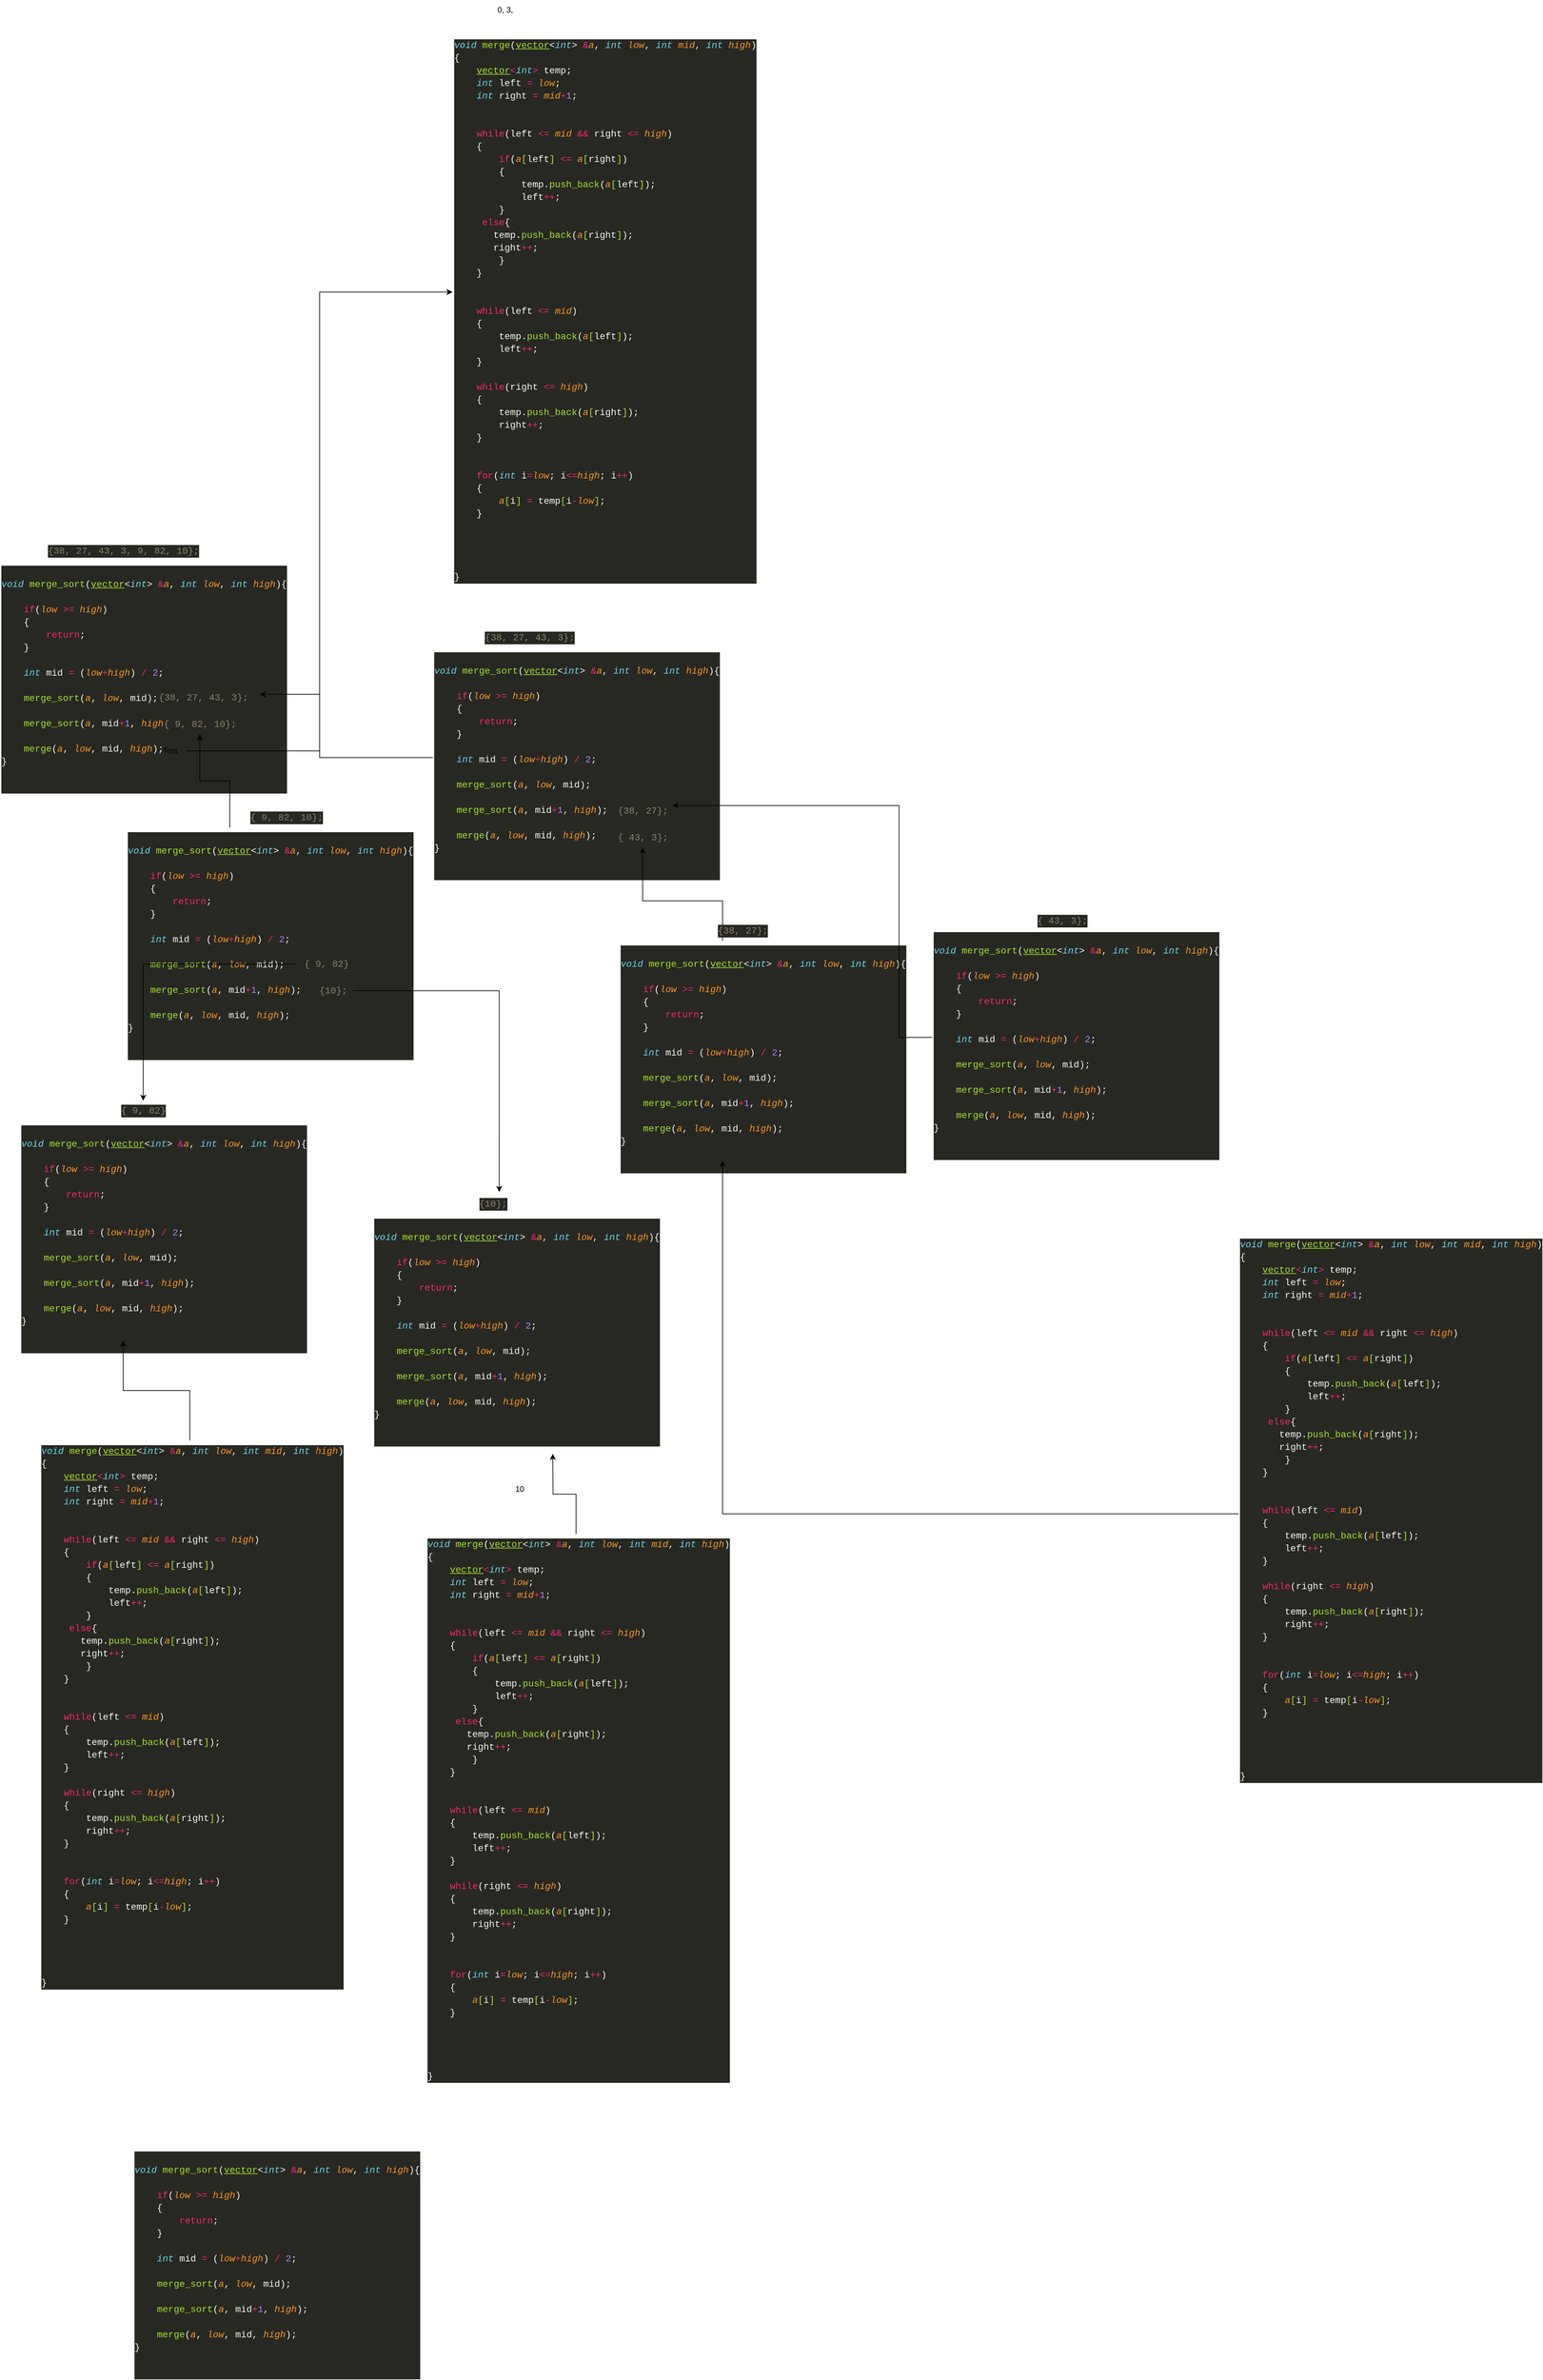 <mxfile version="27.0.2">
  <diagram name="Page-1" id="_0K-1rbJuzYU6AxbBlMl">
    <mxGraphModel dx="3565" dy="3027" grid="1" gridSize="10" guides="1" tooltips="1" connect="1" arrows="1" fold="1" page="1" pageScale="1" pageWidth="827" pageHeight="1169" math="0" shadow="0">
      <root>
        <mxCell id="0" />
        <mxCell id="1" parent="0" />
        <mxCell id="BF_jYvzkxZM9qKAuG5mS-1" value="&lt;div style=&quot;color: #f8f8f2;background-color: #272822;font-family: Consolas, Consolas, &#39;Courier New&#39;, monospace;font-weight: normal;font-size: 14px;line-height: 19px;white-space: pre;&quot;&gt;&lt;br&gt;&lt;div&gt;&lt;span style=&quot;color: #66d9ef;font-style: italic;&quot;&gt;void&lt;/span&gt;&lt;span style=&quot;color: #f8f8f2;&quot;&gt; &lt;/span&gt;&lt;span style=&quot;color: #a6e22e;&quot;&gt;merge_sort&lt;/span&gt;&lt;span style=&quot;color: #f8f8f2;&quot;&gt;(&lt;/span&gt;&lt;span style=&quot;color: #a6e22e;text-decoration: underline;&quot;&gt;vector&lt;/span&gt;&lt;span style=&quot;color: #f8f8f2;&quot;&gt;&amp;lt;&lt;/span&gt;&lt;span style=&quot;color: #66d9ef;font-style: italic;&quot;&gt;int&lt;/span&gt;&lt;span style=&quot;color: #f8f8f2;&quot;&gt;&amp;gt; &lt;/span&gt;&lt;span style=&quot;color: #f92672;&quot;&gt;&amp;amp;&lt;/span&gt;&lt;span style=&quot;color: #fd971f;font-style: italic;&quot;&gt;a&lt;/span&gt;&lt;span style=&quot;color: #f8f8f2;&quot;&gt;, &lt;/span&gt;&lt;span style=&quot;color: #66d9ef;font-style: italic;&quot;&gt;int&lt;/span&gt;&lt;span style=&quot;color: #f8f8f2;&quot;&gt; &lt;/span&gt;&lt;span style=&quot;color: #fd971f;font-style: italic;&quot;&gt;low&lt;/span&gt;&lt;span style=&quot;color: #f8f8f2;&quot;&gt;, &lt;/span&gt;&lt;span style=&quot;color: #66d9ef;font-style: italic;&quot;&gt;int&lt;/span&gt;&lt;span style=&quot;color: #f8f8f2;&quot;&gt; &lt;/span&gt;&lt;span style=&quot;color: #fd971f;font-style: italic;&quot;&gt;high&lt;/span&gt;&lt;span style=&quot;color: #f8f8f2;&quot;&gt;){&lt;/span&gt;&lt;/div&gt;&lt;br&gt;&lt;div&gt;&lt;span style=&quot;color: #f8f8f2;&quot;&gt;&amp;nbsp; &amp;nbsp; &lt;/span&gt;&lt;span style=&quot;color: #f92672;&quot;&gt;if&lt;/span&gt;&lt;span style=&quot;color: #f8f8f2;&quot;&gt;(&lt;/span&gt;&lt;span style=&quot;color: #fd971f;font-style: italic;&quot;&gt;low&lt;/span&gt;&lt;span style=&quot;color: #f8f8f2;&quot;&gt; &lt;/span&gt;&lt;span style=&quot;color: #f92672;&quot;&gt;&amp;gt;=&lt;/span&gt;&lt;span style=&quot;color: #f8f8f2;&quot;&gt; &lt;/span&gt;&lt;span style=&quot;color: #fd971f;font-style: italic;&quot;&gt;high&lt;/span&gt;&lt;span style=&quot;color: #f8f8f2;&quot;&gt;)&lt;/span&gt;&lt;/div&gt;&lt;div&gt;&lt;span style=&quot;color: #f8f8f2;&quot;&gt;&amp;nbsp; &amp;nbsp; {&lt;/span&gt;&lt;/div&gt;&lt;div&gt;&lt;span style=&quot;color: #f8f8f2;&quot;&gt;&amp;nbsp; &amp;nbsp; &amp;nbsp; &amp;nbsp; &lt;/span&gt;&lt;span style=&quot;color: #f92672;&quot;&gt;return&lt;/span&gt;&lt;span style=&quot;color: #f8f8f2;&quot;&gt;;&lt;/span&gt;&lt;/div&gt;&lt;div&gt;&lt;span style=&quot;color: #f8f8f2;&quot;&gt;&amp;nbsp; &amp;nbsp; }&lt;/span&gt;&lt;/div&gt;&lt;div&gt;&lt;span style=&quot;color: #f8f8f2;&quot;&gt;&amp;nbsp; &amp;nbsp; &lt;/span&gt;&lt;/div&gt;&lt;div&gt;&lt;span style=&quot;color: #f8f8f2;&quot;&gt;&amp;nbsp; &amp;nbsp; &lt;/span&gt;&lt;span style=&quot;color: #66d9ef;font-style: italic;&quot;&gt;int&lt;/span&gt;&lt;span style=&quot;color: #f8f8f2;&quot;&gt; &lt;/span&gt;&lt;span style=&quot;color: #f8f8f2;&quot;&gt;mid&lt;/span&gt;&lt;span style=&quot;color: #f8f8f2;&quot;&gt; &lt;/span&gt;&lt;span style=&quot;color: #f92672;&quot;&gt;=&lt;/span&gt;&lt;span style=&quot;color: #f8f8f2;&quot;&gt; (&lt;/span&gt;&lt;span style=&quot;color: #fd971f;font-style: italic;&quot;&gt;low&lt;/span&gt;&lt;span style=&quot;color: #f92672;&quot;&gt;+&lt;/span&gt;&lt;span style=&quot;color: #fd971f;font-style: italic;&quot;&gt;high&lt;/span&gt;&lt;span style=&quot;color: #f8f8f2;&quot;&gt;) &lt;/span&gt;&lt;span style=&quot;color: #f92672;&quot;&gt;/&lt;/span&gt;&lt;span style=&quot;color: #f8f8f2;&quot;&gt; &lt;/span&gt;&lt;span style=&quot;color: #ae81ff;&quot;&gt;2&lt;/span&gt;&lt;span style=&quot;color: #f8f8f2;&quot;&gt;;&lt;/span&gt;&lt;/div&gt;&lt;br&gt;&lt;div&gt;&lt;span style=&quot;color: #f8f8f2;&quot;&gt;&amp;nbsp; &amp;nbsp; &lt;/span&gt;&lt;span style=&quot;color: #a6e22e;&quot;&gt;merge_sort&lt;/span&gt;&lt;span style=&quot;color: #f8f8f2;&quot;&gt;(&lt;/span&gt;&lt;span style=&quot;color: #fd971f;font-style: italic;&quot;&gt;a&lt;/span&gt;&lt;span style=&quot;color: #f8f8f2;&quot;&gt;, &lt;/span&gt;&lt;span style=&quot;color: #fd971f;font-style: italic;&quot;&gt;low&lt;/span&gt;&lt;span style=&quot;color: #f8f8f2;&quot;&gt;, &lt;/span&gt;&lt;span style=&quot;color: #f8f8f2;&quot;&gt;mid&lt;/span&gt;&lt;span style=&quot;color: #f8f8f2;&quot;&gt;);&lt;/span&gt;&lt;/div&gt;&lt;br&gt;&lt;div&gt;&lt;span style=&quot;color: #f8f8f2;&quot;&gt;&amp;nbsp; &amp;nbsp; &lt;/span&gt;&lt;span style=&quot;color: #a6e22e;&quot;&gt;merge_sort&lt;/span&gt;&lt;span style=&quot;color: #f8f8f2;&quot;&gt;(&lt;/span&gt;&lt;span style=&quot;color: #fd971f;font-style: italic;&quot;&gt;a&lt;/span&gt;&lt;span style=&quot;color: #f8f8f2;&quot;&gt;, &lt;/span&gt;&lt;span style=&quot;color: #f8f8f2;&quot;&gt;mid&lt;/span&gt;&lt;span style=&quot;color: #f92672;&quot;&gt;+&lt;/span&gt;&lt;span style=&quot;color: #ae81ff;&quot;&gt;1&lt;/span&gt;&lt;span style=&quot;color: #f8f8f2;&quot;&gt;, &lt;/span&gt;&lt;span style=&quot;color: #fd971f;font-style: italic;&quot;&gt;high&lt;/span&gt;&lt;span style=&quot;color: #f8f8f2;&quot;&gt;);&lt;/span&gt;&lt;/div&gt;&lt;br&gt;&lt;div&gt;&lt;span style=&quot;color: #f8f8f2;&quot;&gt;&amp;nbsp; &amp;nbsp; &lt;/span&gt;&lt;span style=&quot;color: #a6e22e;&quot;&gt;merge&lt;/span&gt;&lt;span style=&quot;color: #f8f8f2;&quot;&gt;(&lt;/span&gt;&lt;span style=&quot;color: #fd971f;font-style: italic;&quot;&gt;a&lt;/span&gt;&lt;span style=&quot;color: #f8f8f2;&quot;&gt;, &lt;/span&gt;&lt;span style=&quot;color: #fd971f;font-style: italic;&quot;&gt;low&lt;/span&gt;&lt;span style=&quot;color: #f8f8f2;&quot;&gt;, &lt;/span&gt;&lt;span style=&quot;color: #f8f8f2;&quot;&gt;mid&lt;/span&gt;&lt;span style=&quot;color: #f8f8f2;&quot;&gt;, &lt;/span&gt;&lt;span style=&quot;color: #fd971f;font-style: italic;&quot;&gt;high&lt;/span&gt;&lt;span style=&quot;color: #f8f8f2;&quot;&gt;);&lt;/span&gt;&lt;/div&gt;&lt;div&gt;&lt;span style=&quot;color: #f8f8f2;&quot;&gt;}&lt;/span&gt;&lt;/div&gt;&lt;br&gt;&lt;br&gt;&lt;/div&gt;" style="text;whiteSpace=wrap;html=1;" vertex="1" parent="1">
          <mxGeometry x="90" y="30" width="310" height="330" as="geometry" />
        </mxCell>
        <mxCell id="BF_jYvzkxZM9qKAuG5mS-7" style="edgeStyle=orthogonalEdgeStyle;rounded=0;orthogonalLoop=1;jettySize=auto;html=1;" edge="1" parent="1" source="BF_jYvzkxZM9qKAuG5mS-2" target="BF_jYvzkxZM9qKAuG5mS-6">
          <mxGeometry relative="1" as="geometry" />
        </mxCell>
        <mxCell id="BF_jYvzkxZM9qKAuG5mS-2" value="&lt;div style=&quot;color: #f8f8f2;background-color: #272822;font-family: Consolas, Consolas, &#39;Courier New&#39;, monospace;font-weight: normal;font-size: 14px;line-height: 19px;white-space: pre;&quot;&gt;&lt;br&gt;&lt;div&gt;&lt;span style=&quot;color: #66d9ef;font-style: italic;&quot;&gt;void&lt;/span&gt;&lt;span style=&quot;color: #f8f8f2;&quot;&gt; &lt;/span&gt;&lt;span style=&quot;color: #a6e22e;&quot;&gt;merge_sort&lt;/span&gt;&lt;span style=&quot;color: #f8f8f2;&quot;&gt;(&lt;/span&gt;&lt;span style=&quot;color: #a6e22e;text-decoration: underline;&quot;&gt;vector&lt;/span&gt;&lt;span style=&quot;color: #f8f8f2;&quot;&gt;&amp;lt;&lt;/span&gt;&lt;span style=&quot;color: #66d9ef;font-style: italic;&quot;&gt;int&lt;/span&gt;&lt;span style=&quot;color: #f8f8f2;&quot;&gt;&amp;gt; &lt;/span&gt;&lt;span style=&quot;color: #f92672;&quot;&gt;&amp;amp;&lt;/span&gt;&lt;span style=&quot;color: #fd971f;font-style: italic;&quot;&gt;a&lt;/span&gt;&lt;span style=&quot;color: #f8f8f2;&quot;&gt;, &lt;/span&gt;&lt;span style=&quot;color: #66d9ef;font-style: italic;&quot;&gt;int&lt;/span&gt;&lt;span style=&quot;color: #f8f8f2;&quot;&gt; &lt;/span&gt;&lt;span style=&quot;color: #fd971f;font-style: italic;&quot;&gt;low&lt;/span&gt;&lt;span style=&quot;color: #f8f8f2;&quot;&gt;, &lt;/span&gt;&lt;span style=&quot;color: #66d9ef;font-style: italic;&quot;&gt;int&lt;/span&gt;&lt;span style=&quot;color: #f8f8f2;&quot;&gt; &lt;/span&gt;&lt;span style=&quot;color: #fd971f;font-style: italic;&quot;&gt;high&lt;/span&gt;&lt;span style=&quot;color: #f8f8f2;&quot;&gt;){&lt;/span&gt;&lt;/div&gt;&lt;br&gt;&lt;div&gt;&lt;span style=&quot;color: #f8f8f2;&quot;&gt;&amp;nbsp; &amp;nbsp; &lt;/span&gt;&lt;span style=&quot;color: #f92672;&quot;&gt;if&lt;/span&gt;&lt;span style=&quot;color: #f8f8f2;&quot;&gt;(&lt;/span&gt;&lt;span style=&quot;color: #fd971f;font-style: italic;&quot;&gt;low&lt;/span&gt;&lt;span style=&quot;color: #f8f8f2;&quot;&gt; &lt;/span&gt;&lt;span style=&quot;color: #f92672;&quot;&gt;&amp;gt;=&lt;/span&gt;&lt;span style=&quot;color: #f8f8f2;&quot;&gt; &lt;/span&gt;&lt;span style=&quot;color: #fd971f;font-style: italic;&quot;&gt;high&lt;/span&gt;&lt;span style=&quot;color: #f8f8f2;&quot;&gt;)&lt;/span&gt;&lt;/div&gt;&lt;div&gt;&lt;span style=&quot;color: #f8f8f2;&quot;&gt;&amp;nbsp; &amp;nbsp; {&lt;/span&gt;&lt;/div&gt;&lt;div&gt;&lt;span style=&quot;color: #f8f8f2;&quot;&gt;&amp;nbsp; &amp;nbsp; &amp;nbsp; &amp;nbsp; &lt;/span&gt;&lt;span style=&quot;color: #f92672;&quot;&gt;return&lt;/span&gt;&lt;span style=&quot;color: #f8f8f2;&quot;&gt;;&lt;/span&gt;&lt;/div&gt;&lt;div&gt;&lt;span style=&quot;color: #f8f8f2;&quot;&gt;&amp;nbsp; &amp;nbsp; }&lt;/span&gt;&lt;/div&gt;&lt;div&gt;&lt;span style=&quot;color: #f8f8f2;&quot;&gt;&amp;nbsp; &amp;nbsp; &lt;/span&gt;&lt;/div&gt;&lt;div&gt;&lt;span style=&quot;color: #f8f8f2;&quot;&gt;&amp;nbsp; &amp;nbsp; &lt;/span&gt;&lt;span style=&quot;color: #66d9ef;font-style: italic;&quot;&gt;int&lt;/span&gt;&lt;span style=&quot;color: #f8f8f2;&quot;&gt; &lt;/span&gt;&lt;span style=&quot;color: #f8f8f2;&quot;&gt;mid&lt;/span&gt;&lt;span style=&quot;color: #f8f8f2;&quot;&gt; &lt;/span&gt;&lt;span style=&quot;color: #f92672;&quot;&gt;=&lt;/span&gt;&lt;span style=&quot;color: #f8f8f2;&quot;&gt; (&lt;/span&gt;&lt;span style=&quot;color: #fd971f;font-style: italic;&quot;&gt;low&lt;/span&gt;&lt;span style=&quot;color: #f92672;&quot;&gt;+&lt;/span&gt;&lt;span style=&quot;color: #fd971f;font-style: italic;&quot;&gt;high&lt;/span&gt;&lt;span style=&quot;color: #f8f8f2;&quot;&gt;) &lt;/span&gt;&lt;span style=&quot;color: #f92672;&quot;&gt;/&lt;/span&gt;&lt;span style=&quot;color: #f8f8f2;&quot;&gt; &lt;/span&gt;&lt;span style=&quot;color: #ae81ff;&quot;&gt;2&lt;/span&gt;&lt;span style=&quot;color: #f8f8f2;&quot;&gt;;&lt;/span&gt;&lt;/div&gt;&lt;br&gt;&lt;div&gt;&lt;span style=&quot;color: #f8f8f2;&quot;&gt;&amp;nbsp; &amp;nbsp; &lt;/span&gt;&lt;span style=&quot;color: #a6e22e;&quot;&gt;merge_sort&lt;/span&gt;&lt;span style=&quot;color: #f8f8f2;&quot;&gt;(&lt;/span&gt;&lt;span style=&quot;color: #fd971f;font-style: italic;&quot;&gt;a&lt;/span&gt;&lt;span style=&quot;color: #f8f8f2;&quot;&gt;, &lt;/span&gt;&lt;span style=&quot;color: #fd971f;font-style: italic;&quot;&gt;low&lt;/span&gt;&lt;span style=&quot;color: #f8f8f2;&quot;&gt;, &lt;/span&gt;&lt;span style=&quot;color: #f8f8f2;&quot;&gt;mid&lt;/span&gt;&lt;span style=&quot;color: #f8f8f2;&quot;&gt;);&lt;/span&gt;&lt;/div&gt;&lt;br&gt;&lt;div&gt;&lt;span style=&quot;color: #f8f8f2;&quot;&gt;&amp;nbsp; &amp;nbsp; &lt;/span&gt;&lt;span style=&quot;color: #a6e22e;&quot;&gt;merge_sort&lt;/span&gt;&lt;span style=&quot;color: #f8f8f2;&quot;&gt;(&lt;/span&gt;&lt;span style=&quot;color: #fd971f;font-style: italic;&quot;&gt;a&lt;/span&gt;&lt;span style=&quot;color: #f8f8f2;&quot;&gt;, &lt;/span&gt;&lt;span style=&quot;color: #f8f8f2;&quot;&gt;mid&lt;/span&gt;&lt;span style=&quot;color: #f92672;&quot;&gt;+&lt;/span&gt;&lt;span style=&quot;color: #ae81ff;&quot;&gt;1&lt;/span&gt;&lt;span style=&quot;color: #f8f8f2;&quot;&gt;, &lt;/span&gt;&lt;span style=&quot;color: #fd971f;font-style: italic;&quot;&gt;high&lt;/span&gt;&lt;span style=&quot;color: #f8f8f2;&quot;&gt;);&lt;/span&gt;&lt;/div&gt;&lt;br&gt;&lt;div&gt;&lt;span style=&quot;color: #f8f8f2;&quot;&gt;&amp;nbsp; &amp;nbsp; &lt;/span&gt;&lt;span style=&quot;color: #a6e22e;&quot;&gt;merge&lt;/span&gt;&lt;span style=&quot;color: #f8f8f2;&quot;&gt;(&lt;/span&gt;&lt;span style=&quot;color: #fd971f;font-style: italic;&quot;&gt;a&lt;/span&gt;&lt;span style=&quot;color: #f8f8f2;&quot;&gt;, &lt;/span&gt;&lt;span style=&quot;color: #fd971f;font-style: italic;&quot;&gt;low&lt;/span&gt;&lt;span style=&quot;color: #f8f8f2;&quot;&gt;, &lt;/span&gt;&lt;span style=&quot;color: #f8f8f2;&quot;&gt;mid&lt;/span&gt;&lt;span style=&quot;color: #f8f8f2;&quot;&gt;, &lt;/span&gt;&lt;span style=&quot;color: #fd971f;font-style: italic;&quot;&gt;high&lt;/span&gt;&lt;span style=&quot;color: #f8f8f2;&quot;&gt;);&lt;/span&gt;&lt;/div&gt;&lt;div&gt;&lt;span style=&quot;color: #f8f8f2;&quot;&gt;}&lt;/span&gt;&lt;/div&gt;&lt;br&gt;&lt;br&gt;&lt;/div&gt;" style="text;whiteSpace=wrap;html=1;" vertex="1" parent="1">
          <mxGeometry x="280" y="430" width="310" height="330" as="geometry" />
        </mxCell>
        <mxCell id="BF_jYvzkxZM9qKAuG5mS-3" value="&lt;div style=&quot;color: #f8f8f2;background-color: #272822;font-family: Consolas, Consolas, &#39;Courier New&#39;, monospace;font-weight: normal;font-size: 14px;line-height: 19px;white-space: pre;&quot;&gt;&lt;br&gt;&lt;div&gt;&lt;span style=&quot;color: #66d9ef;font-style: italic;&quot;&gt;void&lt;/span&gt;&lt;span style=&quot;color: #f8f8f2;&quot;&gt; &lt;/span&gt;&lt;span style=&quot;color: #a6e22e;&quot;&gt;merge_sort&lt;/span&gt;&lt;span style=&quot;color: #f8f8f2;&quot;&gt;(&lt;/span&gt;&lt;span style=&quot;color: #a6e22e;text-decoration: underline;&quot;&gt;vector&lt;/span&gt;&lt;span style=&quot;color: #f8f8f2;&quot;&gt;&amp;lt;&lt;/span&gt;&lt;span style=&quot;color: #66d9ef;font-style: italic;&quot;&gt;int&lt;/span&gt;&lt;span style=&quot;color: #f8f8f2;&quot;&gt;&amp;gt; &lt;/span&gt;&lt;span style=&quot;color: #f92672;&quot;&gt;&amp;amp;&lt;/span&gt;&lt;span style=&quot;color: #fd971f;font-style: italic;&quot;&gt;a&lt;/span&gt;&lt;span style=&quot;color: #f8f8f2;&quot;&gt;, &lt;/span&gt;&lt;span style=&quot;color: #66d9ef;font-style: italic;&quot;&gt;int&lt;/span&gt;&lt;span style=&quot;color: #f8f8f2;&quot;&gt; &lt;/span&gt;&lt;span style=&quot;color: #fd971f;font-style: italic;&quot;&gt;low&lt;/span&gt;&lt;span style=&quot;color: #f8f8f2;&quot;&gt;, &lt;/span&gt;&lt;span style=&quot;color: #66d9ef;font-style: italic;&quot;&gt;int&lt;/span&gt;&lt;span style=&quot;color: #f8f8f2;&quot;&gt; &lt;/span&gt;&lt;span style=&quot;color: #fd971f;font-style: italic;&quot;&gt;high&lt;/span&gt;&lt;span style=&quot;color: #f8f8f2;&quot;&gt;){&lt;/span&gt;&lt;/div&gt;&lt;br&gt;&lt;div&gt;&lt;span style=&quot;color: #f8f8f2;&quot;&gt;&amp;nbsp; &amp;nbsp; &lt;/span&gt;&lt;span style=&quot;color: #f92672;&quot;&gt;if&lt;/span&gt;&lt;span style=&quot;color: #f8f8f2;&quot;&gt;(&lt;/span&gt;&lt;span style=&quot;color: #fd971f;font-style: italic;&quot;&gt;low&lt;/span&gt;&lt;span style=&quot;color: #f8f8f2;&quot;&gt; &lt;/span&gt;&lt;span style=&quot;color: #f92672;&quot;&gt;&amp;gt;=&lt;/span&gt;&lt;span style=&quot;color: #f8f8f2;&quot;&gt; &lt;/span&gt;&lt;span style=&quot;color: #fd971f;font-style: italic;&quot;&gt;high&lt;/span&gt;&lt;span style=&quot;color: #f8f8f2;&quot;&gt;)&lt;/span&gt;&lt;/div&gt;&lt;div&gt;&lt;span style=&quot;color: #f8f8f2;&quot;&gt;&amp;nbsp; &amp;nbsp; {&lt;/span&gt;&lt;/div&gt;&lt;div&gt;&lt;span style=&quot;color: #f8f8f2;&quot;&gt;&amp;nbsp; &amp;nbsp; &amp;nbsp; &amp;nbsp; &lt;/span&gt;&lt;span style=&quot;color: #f92672;&quot;&gt;return&lt;/span&gt;&lt;span style=&quot;color: #f8f8f2;&quot;&gt;;&lt;/span&gt;&lt;/div&gt;&lt;div&gt;&lt;span style=&quot;color: #f8f8f2;&quot;&gt;&amp;nbsp; &amp;nbsp; }&lt;/span&gt;&lt;/div&gt;&lt;div&gt;&lt;span style=&quot;color: #f8f8f2;&quot;&gt;&amp;nbsp; &amp;nbsp; &lt;/span&gt;&lt;/div&gt;&lt;div&gt;&lt;span style=&quot;color: #f8f8f2;&quot;&gt;&amp;nbsp; &amp;nbsp; &lt;/span&gt;&lt;span style=&quot;color: #66d9ef;font-style: italic;&quot;&gt;int&lt;/span&gt;&lt;span style=&quot;color: #f8f8f2;&quot;&gt; &lt;/span&gt;&lt;span style=&quot;color: #f8f8f2;&quot;&gt;mid&lt;/span&gt;&lt;span style=&quot;color: #f8f8f2;&quot;&gt; &lt;/span&gt;&lt;span style=&quot;color: #f92672;&quot;&gt;=&lt;/span&gt;&lt;span style=&quot;color: #f8f8f2;&quot;&gt; (&lt;/span&gt;&lt;span style=&quot;color: #fd971f;font-style: italic;&quot;&gt;low&lt;/span&gt;&lt;span style=&quot;color: #f92672;&quot;&gt;+&lt;/span&gt;&lt;span style=&quot;color: #fd971f;font-style: italic;&quot;&gt;high&lt;/span&gt;&lt;span style=&quot;color: #f8f8f2;&quot;&gt;) &lt;/span&gt;&lt;span style=&quot;color: #f92672;&quot;&gt;/&lt;/span&gt;&lt;span style=&quot;color: #f8f8f2;&quot;&gt; &lt;/span&gt;&lt;span style=&quot;color: #ae81ff;&quot;&gt;2&lt;/span&gt;&lt;span style=&quot;color: #f8f8f2;&quot;&gt;;&lt;/span&gt;&lt;/div&gt;&lt;br&gt;&lt;div&gt;&lt;span style=&quot;color: #f8f8f2;&quot;&gt;&amp;nbsp; &amp;nbsp; &lt;/span&gt;&lt;span style=&quot;color: #a6e22e;&quot;&gt;merge_sort&lt;/span&gt;&lt;span style=&quot;color: #f8f8f2;&quot;&gt;(&lt;/span&gt;&lt;span style=&quot;color: #fd971f;font-style: italic;&quot;&gt;a&lt;/span&gt;&lt;span style=&quot;color: #f8f8f2;&quot;&gt;, &lt;/span&gt;&lt;span style=&quot;color: #fd971f;font-style: italic;&quot;&gt;low&lt;/span&gt;&lt;span style=&quot;color: #f8f8f2;&quot;&gt;, &lt;/span&gt;&lt;span style=&quot;color: #f8f8f2;&quot;&gt;mid&lt;/span&gt;&lt;span style=&quot;color: #f8f8f2;&quot;&gt;);&lt;/span&gt;&lt;/div&gt;&lt;br&gt;&lt;div&gt;&lt;span style=&quot;color: #f8f8f2;&quot;&gt;&amp;nbsp; &amp;nbsp; &lt;/span&gt;&lt;span style=&quot;color: #a6e22e;&quot;&gt;merge_sort&lt;/span&gt;&lt;span style=&quot;color: #f8f8f2;&quot;&gt;(&lt;/span&gt;&lt;span style=&quot;color: #fd971f;font-style: italic;&quot;&gt;a&lt;/span&gt;&lt;span style=&quot;color: #f8f8f2;&quot;&gt;, &lt;/span&gt;&lt;span style=&quot;color: #f8f8f2;&quot;&gt;mid&lt;/span&gt;&lt;span style=&quot;color: #f92672;&quot;&gt;+&lt;/span&gt;&lt;span style=&quot;color: #ae81ff;&quot;&gt;1&lt;/span&gt;&lt;span style=&quot;color: #f8f8f2;&quot;&gt;, &lt;/span&gt;&lt;span style=&quot;color: #fd971f;font-style: italic;&quot;&gt;high&lt;/span&gt;&lt;span style=&quot;color: #f8f8f2;&quot;&gt;);&lt;/span&gt;&lt;/div&gt;&lt;br&gt;&lt;div&gt;&lt;span style=&quot;color: #f8f8f2;&quot;&gt;&amp;nbsp; &amp;nbsp; &lt;/span&gt;&lt;span style=&quot;color: #a6e22e;&quot;&gt;merge&lt;/span&gt;&lt;span style=&quot;color: #f8f8f2;&quot;&gt;(&lt;/span&gt;&lt;span style=&quot;color: #fd971f;font-style: italic;&quot;&gt;a&lt;/span&gt;&lt;span style=&quot;color: #f8f8f2;&quot;&gt;, &lt;/span&gt;&lt;span style=&quot;color: #fd971f;font-style: italic;&quot;&gt;low&lt;/span&gt;&lt;span style=&quot;color: #f8f8f2;&quot;&gt;, &lt;/span&gt;&lt;span style=&quot;color: #f8f8f2;&quot;&gt;mid&lt;/span&gt;&lt;span style=&quot;color: #f8f8f2;&quot;&gt;, &lt;/span&gt;&lt;span style=&quot;color: #fd971f;font-style: italic;&quot;&gt;high&lt;/span&gt;&lt;span style=&quot;color: #f8f8f2;&quot;&gt;);&lt;/span&gt;&lt;/div&gt;&lt;div&gt;&lt;span style=&quot;color: #f8f8f2;&quot;&gt;}&lt;/span&gt;&lt;/div&gt;&lt;br&gt;&lt;br&gt;&lt;/div&gt;" style="text;whiteSpace=wrap;html=1;" vertex="1" parent="1">
          <mxGeometry x="740" y="160" width="310" height="330" as="geometry" />
        </mxCell>
        <mxCell id="BF_jYvzkxZM9qKAuG5mS-4" value="&lt;div style=&quot;color: rgb(248, 248, 242); background-color: rgb(39, 40, 34); font-family: Consolas, Consolas, &amp;quot;Courier New&amp;quot;, monospace; font-size: 14px; line-height: 19px; white-space-collapse: preserve;&quot;&gt;&lt;span style=&quot;color: #88846f;&quot;&gt;{38, 27, 43, 3, 9, 82, 10};&lt;/span&gt;&lt;/div&gt;" style="text;html=1;align=center;verticalAlign=middle;resizable=0;points=[];autosize=1;strokeColor=none;fillColor=none;" vertex="1" parent="1">
          <mxGeometry x="160" width="230" height="30" as="geometry" />
        </mxCell>
        <mxCell id="BF_jYvzkxZM9qKAuG5mS-5" value="&lt;div style=&quot;color: rgb(248, 248, 242); background-color: rgb(39, 40, 34); font-family: Consolas, Consolas, &amp;quot;Courier New&amp;quot;, monospace; font-size: 14px; line-height: 19px; white-space-collapse: preserve;&quot;&gt;&lt;span style=&quot;color: rgb(136, 132, 111);&quot;&gt;{38, 27, 43, 3};&lt;/span&gt;&lt;/div&gt;" style="text;html=1;align=center;verticalAlign=middle;resizable=0;points=[];autosize=1;strokeColor=none;fillColor=none;" vertex="1" parent="1">
          <mxGeometry x="320" y="220" width="150" height="30" as="geometry" />
        </mxCell>
        <mxCell id="BF_jYvzkxZM9qKAuG5mS-6" value="&lt;div style=&quot;color: rgb(248, 248, 242); background-color: rgb(39, 40, 34); font-family: Consolas, Consolas, &amp;quot;Courier New&amp;quot;, monospace; font-size: 14px; line-height: 19px; white-space-collapse: preserve;&quot;&gt;&lt;span style=&quot;color: rgb(136, 132, 111);&quot;&gt;{ 9, 82, 10};&lt;/span&gt;&lt;/div&gt;" style="text;html=1;align=center;verticalAlign=middle;resizable=0;points=[];autosize=1;strokeColor=none;fillColor=none;" vertex="1" parent="1">
          <mxGeometry x="330" y="260" width="120" height="30" as="geometry" />
        </mxCell>
        <mxCell id="BF_jYvzkxZM9qKAuG5mS-8" style="edgeStyle=orthogonalEdgeStyle;rounded=0;orthogonalLoop=1;jettySize=auto;html=1;entryX=1.258;entryY=0.606;entryDx=0;entryDy=0;entryPerimeter=0;" edge="1" parent="1" source="BF_jYvzkxZM9qKAuG5mS-3" target="BF_jYvzkxZM9qKAuG5mS-1">
          <mxGeometry relative="1" as="geometry" />
        </mxCell>
        <mxCell id="BF_jYvzkxZM9qKAuG5mS-9" value="&lt;div style=&quot;color: rgb(248, 248, 242); background-color: rgb(39, 40, 34); font-family: Consolas, Consolas, &amp;quot;Courier New&amp;quot;, monospace; font-size: 14px; line-height: 19px; white-space-collapse: preserve;&quot;&gt;&lt;span style=&quot;color: rgb(136, 132, 111);&quot;&gt;{38, 27, 43, 3};&lt;/span&gt;&lt;/div&gt;" style="text;html=1;align=center;verticalAlign=middle;resizable=0;points=[];autosize=1;strokeColor=none;fillColor=none;" vertex="1" parent="1">
          <mxGeometry x="810" y="130" width="150" height="30" as="geometry" />
        </mxCell>
        <mxCell id="BF_jYvzkxZM9qKAuG5mS-10" value="&lt;div style=&quot;color: rgb(248, 248, 242); background-color: rgb(39, 40, 34); font-family: Consolas, Consolas, &amp;quot;Courier New&amp;quot;, monospace; font-size: 14px; line-height: 19px; white-space-collapse: preserve;&quot;&gt;&lt;span style=&quot;color: rgb(136, 132, 111);&quot;&gt;{ 9, 82, 10};&lt;/span&gt;&lt;/div&gt;" style="text;html=1;align=center;verticalAlign=middle;resizable=0;points=[];autosize=1;strokeColor=none;fillColor=none;" vertex="1" parent="1">
          <mxGeometry x="460" y="400" width="120" height="30" as="geometry" />
        </mxCell>
        <mxCell id="BF_jYvzkxZM9qKAuG5mS-26" style="edgeStyle=orthogonalEdgeStyle;rounded=0;orthogonalLoop=1;jettySize=auto;html=1;" edge="1" parent="1" source="BF_jYvzkxZM9qKAuG5mS-12" target="BF_jYvzkxZM9qKAuG5mS-14">
          <mxGeometry relative="1" as="geometry">
            <Array as="points">
              <mxPoint x="1175" y="540" />
              <mxPoint x="1055" y="540" />
            </Array>
          </mxGeometry>
        </mxCell>
        <mxCell id="BF_jYvzkxZM9qKAuG5mS-12" value="&lt;div style=&quot;color: #f8f8f2;background-color: #272822;font-family: Consolas, Consolas, &#39;Courier New&#39;, monospace;font-weight: normal;font-size: 14px;line-height: 19px;white-space: pre;&quot;&gt;&lt;br&gt;&lt;div&gt;&lt;span style=&quot;color: #66d9ef;font-style: italic;&quot;&gt;void&lt;/span&gt;&lt;span style=&quot;color: #f8f8f2;&quot;&gt; &lt;/span&gt;&lt;span style=&quot;color: #a6e22e;&quot;&gt;merge_sort&lt;/span&gt;&lt;span style=&quot;color: #f8f8f2;&quot;&gt;(&lt;/span&gt;&lt;span style=&quot;color: #a6e22e;text-decoration: underline;&quot;&gt;vector&lt;/span&gt;&lt;span style=&quot;color: #f8f8f2;&quot;&gt;&amp;lt;&lt;/span&gt;&lt;span style=&quot;color: #66d9ef;font-style: italic;&quot;&gt;int&lt;/span&gt;&lt;span style=&quot;color: #f8f8f2;&quot;&gt;&amp;gt; &lt;/span&gt;&lt;span style=&quot;color: #f92672;&quot;&gt;&amp;amp;&lt;/span&gt;&lt;span style=&quot;color: #fd971f;font-style: italic;&quot;&gt;a&lt;/span&gt;&lt;span style=&quot;color: #f8f8f2;&quot;&gt;, &lt;/span&gt;&lt;span style=&quot;color: #66d9ef;font-style: italic;&quot;&gt;int&lt;/span&gt;&lt;span style=&quot;color: #f8f8f2;&quot;&gt; &lt;/span&gt;&lt;span style=&quot;color: #fd971f;font-style: italic;&quot;&gt;low&lt;/span&gt;&lt;span style=&quot;color: #f8f8f2;&quot;&gt;, &lt;/span&gt;&lt;span style=&quot;color: #66d9ef;font-style: italic;&quot;&gt;int&lt;/span&gt;&lt;span style=&quot;color: #f8f8f2;&quot;&gt; &lt;/span&gt;&lt;span style=&quot;color: #fd971f;font-style: italic;&quot;&gt;high&lt;/span&gt;&lt;span style=&quot;color: #f8f8f2;&quot;&gt;){&lt;/span&gt;&lt;/div&gt;&lt;br&gt;&lt;div&gt;&lt;span style=&quot;color: #f8f8f2;&quot;&gt;&amp;nbsp; &amp;nbsp; &lt;/span&gt;&lt;span style=&quot;color: #f92672;&quot;&gt;if&lt;/span&gt;&lt;span style=&quot;color: #f8f8f2;&quot;&gt;(&lt;/span&gt;&lt;span style=&quot;color: #fd971f;font-style: italic;&quot;&gt;low&lt;/span&gt;&lt;span style=&quot;color: #f8f8f2;&quot;&gt; &lt;/span&gt;&lt;span style=&quot;color: #f92672;&quot;&gt;&amp;gt;=&lt;/span&gt;&lt;span style=&quot;color: #f8f8f2;&quot;&gt; &lt;/span&gt;&lt;span style=&quot;color: #fd971f;font-style: italic;&quot;&gt;high&lt;/span&gt;&lt;span style=&quot;color: #f8f8f2;&quot;&gt;)&lt;/span&gt;&lt;/div&gt;&lt;div&gt;&lt;span style=&quot;color: #f8f8f2;&quot;&gt;&amp;nbsp; &amp;nbsp; {&lt;/span&gt;&lt;/div&gt;&lt;div&gt;&lt;span style=&quot;color: #f8f8f2;&quot;&gt;&amp;nbsp; &amp;nbsp; &amp;nbsp; &amp;nbsp; &lt;/span&gt;&lt;span style=&quot;color: #f92672;&quot;&gt;return&lt;/span&gt;&lt;span style=&quot;color: #f8f8f2;&quot;&gt;;&lt;/span&gt;&lt;/div&gt;&lt;div&gt;&lt;span style=&quot;color: #f8f8f2;&quot;&gt;&amp;nbsp; &amp;nbsp; }&lt;/span&gt;&lt;/div&gt;&lt;div&gt;&lt;span style=&quot;color: #f8f8f2;&quot;&gt;&amp;nbsp; &amp;nbsp; &lt;/span&gt;&lt;/div&gt;&lt;div&gt;&lt;span style=&quot;color: #f8f8f2;&quot;&gt;&amp;nbsp; &amp;nbsp; &lt;/span&gt;&lt;span style=&quot;color: #66d9ef;font-style: italic;&quot;&gt;int&lt;/span&gt;&lt;span style=&quot;color: #f8f8f2;&quot;&gt; &lt;/span&gt;&lt;span style=&quot;color: #f8f8f2;&quot;&gt;mid&lt;/span&gt;&lt;span style=&quot;color: #f8f8f2;&quot;&gt; &lt;/span&gt;&lt;span style=&quot;color: #f92672;&quot;&gt;=&lt;/span&gt;&lt;span style=&quot;color: #f8f8f2;&quot;&gt; (&lt;/span&gt;&lt;span style=&quot;color: #fd971f;font-style: italic;&quot;&gt;low&lt;/span&gt;&lt;span style=&quot;color: #f92672;&quot;&gt;+&lt;/span&gt;&lt;span style=&quot;color: #fd971f;font-style: italic;&quot;&gt;high&lt;/span&gt;&lt;span style=&quot;color: #f8f8f2;&quot;&gt;) &lt;/span&gt;&lt;span style=&quot;color: #f92672;&quot;&gt;/&lt;/span&gt;&lt;span style=&quot;color: #f8f8f2;&quot;&gt; &lt;/span&gt;&lt;span style=&quot;color: #ae81ff;&quot;&gt;2&lt;/span&gt;&lt;span style=&quot;color: #f8f8f2;&quot;&gt;;&lt;/span&gt;&lt;/div&gt;&lt;br&gt;&lt;div&gt;&lt;span style=&quot;color: #f8f8f2;&quot;&gt;&amp;nbsp; &amp;nbsp; &lt;/span&gt;&lt;span style=&quot;color: #a6e22e;&quot;&gt;merge_sort&lt;/span&gt;&lt;span style=&quot;color: #f8f8f2;&quot;&gt;(&lt;/span&gt;&lt;span style=&quot;color: #fd971f;font-style: italic;&quot;&gt;a&lt;/span&gt;&lt;span style=&quot;color: #f8f8f2;&quot;&gt;, &lt;/span&gt;&lt;span style=&quot;color: #fd971f;font-style: italic;&quot;&gt;low&lt;/span&gt;&lt;span style=&quot;color: #f8f8f2;&quot;&gt;, &lt;/span&gt;&lt;span style=&quot;color: #f8f8f2;&quot;&gt;mid&lt;/span&gt;&lt;span style=&quot;color: #f8f8f2;&quot;&gt;);&lt;/span&gt;&lt;/div&gt;&lt;br&gt;&lt;div&gt;&lt;span style=&quot;color: #f8f8f2;&quot;&gt;&amp;nbsp; &amp;nbsp; &lt;/span&gt;&lt;span style=&quot;color: #a6e22e;&quot;&gt;merge_sort&lt;/span&gt;&lt;span style=&quot;color: #f8f8f2;&quot;&gt;(&lt;/span&gt;&lt;span style=&quot;color: #fd971f;font-style: italic;&quot;&gt;a&lt;/span&gt;&lt;span style=&quot;color: #f8f8f2;&quot;&gt;, &lt;/span&gt;&lt;span style=&quot;color: #f8f8f2;&quot;&gt;mid&lt;/span&gt;&lt;span style=&quot;color: #f92672;&quot;&gt;+&lt;/span&gt;&lt;span style=&quot;color: #ae81ff;&quot;&gt;1&lt;/span&gt;&lt;span style=&quot;color: #f8f8f2;&quot;&gt;, &lt;/span&gt;&lt;span style=&quot;color: #fd971f;font-style: italic;&quot;&gt;high&lt;/span&gt;&lt;span style=&quot;color: #f8f8f2;&quot;&gt;);&lt;/span&gt;&lt;/div&gt;&lt;br&gt;&lt;div&gt;&lt;span style=&quot;color: #f8f8f2;&quot;&gt;&amp;nbsp; &amp;nbsp; &lt;/span&gt;&lt;span style=&quot;color: #a6e22e;&quot;&gt;merge&lt;/span&gt;&lt;span style=&quot;color: #f8f8f2;&quot;&gt;(&lt;/span&gt;&lt;span style=&quot;color: #fd971f;font-style: italic;&quot;&gt;a&lt;/span&gt;&lt;span style=&quot;color: #f8f8f2;&quot;&gt;, &lt;/span&gt;&lt;span style=&quot;color: #fd971f;font-style: italic;&quot;&gt;low&lt;/span&gt;&lt;span style=&quot;color: #f8f8f2;&quot;&gt;, &lt;/span&gt;&lt;span style=&quot;color: #f8f8f2;&quot;&gt;mid&lt;/span&gt;&lt;span style=&quot;color: #f8f8f2;&quot;&gt;, &lt;/span&gt;&lt;span style=&quot;color: #fd971f;font-style: italic;&quot;&gt;high&lt;/span&gt;&lt;span style=&quot;color: #f8f8f2;&quot;&gt;);&lt;/span&gt;&lt;/div&gt;&lt;div&gt;&lt;span style=&quot;color: #f8f8f2;&quot;&gt;}&lt;/span&gt;&lt;/div&gt;&lt;br&gt;&lt;br&gt;&lt;/div&gt;" style="text;whiteSpace=wrap;html=1;" vertex="1" parent="1">
          <mxGeometry x="1020" y="600" width="310" height="330" as="geometry" />
        </mxCell>
        <mxCell id="BF_jYvzkxZM9qKAuG5mS-13" value="&lt;div style=&quot;color: rgb(248, 248, 242); background-color: rgb(39, 40, 34); font-family: Consolas, Consolas, &amp;quot;Courier New&amp;quot;, monospace; font-size: 14px; line-height: 19px; white-space-collapse: preserve;&quot;&gt;&lt;span style=&quot;color: rgb(136, 132, 111);&quot;&gt;{38, 27};&lt;/span&gt;&lt;/div&gt;" style="text;html=1;align=center;verticalAlign=middle;resizable=0;points=[];autosize=1;strokeColor=none;fillColor=none;" vertex="1" parent="1">
          <mxGeometry x="1010" y="390" width="90" height="30" as="geometry" />
        </mxCell>
        <mxCell id="BF_jYvzkxZM9qKAuG5mS-14" value="&lt;div style=&quot;color: rgb(248, 248, 242); background-color: rgb(39, 40, 34); font-family: Consolas, Consolas, &amp;quot;Courier New&amp;quot;, monospace; font-size: 14px; line-height: 19px; white-space-collapse: preserve;&quot;&gt;&lt;span style=&quot;color: rgb(136, 132, 111);&quot;&gt;{ 43, 3};&lt;/span&gt;&lt;/div&gt;" style="text;html=1;align=center;verticalAlign=middle;resizable=0;points=[];autosize=1;strokeColor=none;fillColor=none;" vertex="1" parent="1">
          <mxGeometry x="1010" y="430" width="90" height="30" as="geometry" />
        </mxCell>
        <mxCell id="BF_jYvzkxZM9qKAuG5mS-15" value="&lt;div style=&quot;color: rgb(248, 248, 242); background-color: rgb(39, 40, 34); font-family: Consolas, Consolas, &amp;quot;Courier New&amp;quot;, monospace; font-size: 14px; line-height: 19px; white-space-collapse: preserve;&quot;&gt;&lt;span style=&quot;color: rgb(136, 132, 111);&quot;&gt;{ 43, 3};&lt;/span&gt;&lt;/div&gt;" style="text;html=1;align=center;verticalAlign=middle;resizable=0;points=[];autosize=1;strokeColor=none;fillColor=none;" vertex="1" parent="1">
          <mxGeometry x="1640" y="555" width="90" height="30" as="geometry" />
        </mxCell>
        <mxCell id="BF_jYvzkxZM9qKAuG5mS-16" value="&lt;div style=&quot;color: #f8f8f2;background-color: #272822;font-family: Consolas, Consolas, &#39;Courier New&#39;, monospace;font-weight: normal;font-size: 14px;line-height: 19px;white-space: pre;&quot;&gt;&lt;br&gt;&lt;div&gt;&lt;span style=&quot;color: #66d9ef;font-style: italic;&quot;&gt;void&lt;/span&gt;&lt;span style=&quot;color: #f8f8f2;&quot;&gt; &lt;/span&gt;&lt;span style=&quot;color: #a6e22e;&quot;&gt;merge_sort&lt;/span&gt;&lt;span style=&quot;color: #f8f8f2;&quot;&gt;(&lt;/span&gt;&lt;span style=&quot;color: #a6e22e;text-decoration: underline;&quot;&gt;vector&lt;/span&gt;&lt;span style=&quot;color: #f8f8f2;&quot;&gt;&amp;lt;&lt;/span&gt;&lt;span style=&quot;color: #66d9ef;font-style: italic;&quot;&gt;int&lt;/span&gt;&lt;span style=&quot;color: #f8f8f2;&quot;&gt;&amp;gt; &lt;/span&gt;&lt;span style=&quot;color: #f92672;&quot;&gt;&amp;amp;&lt;/span&gt;&lt;span style=&quot;color: #fd971f;font-style: italic;&quot;&gt;a&lt;/span&gt;&lt;span style=&quot;color: #f8f8f2;&quot;&gt;, &lt;/span&gt;&lt;span style=&quot;color: #66d9ef;font-style: italic;&quot;&gt;int&lt;/span&gt;&lt;span style=&quot;color: #f8f8f2;&quot;&gt; &lt;/span&gt;&lt;span style=&quot;color: #fd971f;font-style: italic;&quot;&gt;low&lt;/span&gt;&lt;span style=&quot;color: #f8f8f2;&quot;&gt;, &lt;/span&gt;&lt;span style=&quot;color: #66d9ef;font-style: italic;&quot;&gt;int&lt;/span&gt;&lt;span style=&quot;color: #f8f8f2;&quot;&gt; &lt;/span&gt;&lt;span style=&quot;color: #fd971f;font-style: italic;&quot;&gt;high&lt;/span&gt;&lt;span style=&quot;color: #f8f8f2;&quot;&gt;){&lt;/span&gt;&lt;/div&gt;&lt;br&gt;&lt;div&gt;&lt;span style=&quot;color: #f8f8f2;&quot;&gt;&amp;nbsp; &amp;nbsp; &lt;/span&gt;&lt;span style=&quot;color: #f92672;&quot;&gt;if&lt;/span&gt;&lt;span style=&quot;color: #f8f8f2;&quot;&gt;(&lt;/span&gt;&lt;span style=&quot;color: #fd971f;font-style: italic;&quot;&gt;low&lt;/span&gt;&lt;span style=&quot;color: #f8f8f2;&quot;&gt; &lt;/span&gt;&lt;span style=&quot;color: #f92672;&quot;&gt;&amp;gt;=&lt;/span&gt;&lt;span style=&quot;color: #f8f8f2;&quot;&gt; &lt;/span&gt;&lt;span style=&quot;color: #fd971f;font-style: italic;&quot;&gt;high&lt;/span&gt;&lt;span style=&quot;color: #f8f8f2;&quot;&gt;)&lt;/span&gt;&lt;/div&gt;&lt;div&gt;&lt;span style=&quot;color: #f8f8f2;&quot;&gt;&amp;nbsp; &amp;nbsp; {&lt;/span&gt;&lt;/div&gt;&lt;div&gt;&lt;span style=&quot;color: #f8f8f2;&quot;&gt;&amp;nbsp; &amp;nbsp; &amp;nbsp; &amp;nbsp; &lt;/span&gt;&lt;span style=&quot;color: #f92672;&quot;&gt;return&lt;/span&gt;&lt;span style=&quot;color: #f8f8f2;&quot;&gt;;&lt;/span&gt;&lt;/div&gt;&lt;div&gt;&lt;span style=&quot;color: #f8f8f2;&quot;&gt;&amp;nbsp; &amp;nbsp; }&lt;/span&gt;&lt;/div&gt;&lt;div&gt;&lt;span style=&quot;color: #f8f8f2;&quot;&gt;&amp;nbsp; &amp;nbsp; &lt;/span&gt;&lt;/div&gt;&lt;div&gt;&lt;span style=&quot;color: #f8f8f2;&quot;&gt;&amp;nbsp; &amp;nbsp; &lt;/span&gt;&lt;span style=&quot;color: #66d9ef;font-style: italic;&quot;&gt;int&lt;/span&gt;&lt;span style=&quot;color: #f8f8f2;&quot;&gt; &lt;/span&gt;&lt;span style=&quot;color: #f8f8f2;&quot;&gt;mid&lt;/span&gt;&lt;span style=&quot;color: #f8f8f2;&quot;&gt; &lt;/span&gt;&lt;span style=&quot;color: #f92672;&quot;&gt;=&lt;/span&gt;&lt;span style=&quot;color: #f8f8f2;&quot;&gt; (&lt;/span&gt;&lt;span style=&quot;color: #fd971f;font-style: italic;&quot;&gt;low&lt;/span&gt;&lt;span style=&quot;color: #f92672;&quot;&gt;+&lt;/span&gt;&lt;span style=&quot;color: #fd971f;font-style: italic;&quot;&gt;high&lt;/span&gt;&lt;span style=&quot;color: #f8f8f2;&quot;&gt;) &lt;/span&gt;&lt;span style=&quot;color: #f92672;&quot;&gt;/&lt;/span&gt;&lt;span style=&quot;color: #f8f8f2;&quot;&gt; &lt;/span&gt;&lt;span style=&quot;color: #ae81ff;&quot;&gt;2&lt;/span&gt;&lt;span style=&quot;color: #f8f8f2;&quot;&gt;;&lt;/span&gt;&lt;/div&gt;&lt;br&gt;&lt;div&gt;&lt;span style=&quot;color: #f8f8f2;&quot;&gt;&amp;nbsp; &amp;nbsp; &lt;/span&gt;&lt;span style=&quot;color: #a6e22e;&quot;&gt;merge_sort&lt;/span&gt;&lt;span style=&quot;color: #f8f8f2;&quot;&gt;(&lt;/span&gt;&lt;span style=&quot;color: #fd971f;font-style: italic;&quot;&gt;a&lt;/span&gt;&lt;span style=&quot;color: #f8f8f2;&quot;&gt;, &lt;/span&gt;&lt;span style=&quot;color: #fd971f;font-style: italic;&quot;&gt;low&lt;/span&gt;&lt;span style=&quot;color: #f8f8f2;&quot;&gt;, &lt;/span&gt;&lt;span style=&quot;color: #f8f8f2;&quot;&gt;mid&lt;/span&gt;&lt;span style=&quot;color: #f8f8f2;&quot;&gt;);&lt;/span&gt;&lt;/div&gt;&lt;br&gt;&lt;div&gt;&lt;span style=&quot;color: #f8f8f2;&quot;&gt;&amp;nbsp; &amp;nbsp; &lt;/span&gt;&lt;span style=&quot;color: #a6e22e;&quot;&gt;merge_sort&lt;/span&gt;&lt;span style=&quot;color: #f8f8f2;&quot;&gt;(&lt;/span&gt;&lt;span style=&quot;color: #fd971f;font-style: italic;&quot;&gt;a&lt;/span&gt;&lt;span style=&quot;color: #f8f8f2;&quot;&gt;, &lt;/span&gt;&lt;span style=&quot;color: #f8f8f2;&quot;&gt;mid&lt;/span&gt;&lt;span style=&quot;color: #f92672;&quot;&gt;+&lt;/span&gt;&lt;span style=&quot;color: #ae81ff;&quot;&gt;1&lt;/span&gt;&lt;span style=&quot;color: #f8f8f2;&quot;&gt;, &lt;/span&gt;&lt;span style=&quot;color: #fd971f;font-style: italic;&quot;&gt;high&lt;/span&gt;&lt;span style=&quot;color: #f8f8f2;&quot;&gt;);&lt;/span&gt;&lt;/div&gt;&lt;br&gt;&lt;div&gt;&lt;span style=&quot;color: #f8f8f2;&quot;&gt;&amp;nbsp; &amp;nbsp; &lt;/span&gt;&lt;span style=&quot;color: #a6e22e;&quot;&gt;merge&lt;/span&gt;&lt;span style=&quot;color: #f8f8f2;&quot;&gt;(&lt;/span&gt;&lt;span style=&quot;color: #fd971f;font-style: italic;&quot;&gt;a&lt;/span&gt;&lt;span style=&quot;color: #f8f8f2;&quot;&gt;, &lt;/span&gt;&lt;span style=&quot;color: #fd971f;font-style: italic;&quot;&gt;low&lt;/span&gt;&lt;span style=&quot;color: #f8f8f2;&quot;&gt;, &lt;/span&gt;&lt;span style=&quot;color: #f8f8f2;&quot;&gt;mid&lt;/span&gt;&lt;span style=&quot;color: #f8f8f2;&quot;&gt;, &lt;/span&gt;&lt;span style=&quot;color: #fd971f;font-style: italic;&quot;&gt;high&lt;/span&gt;&lt;span style=&quot;color: #f8f8f2;&quot;&gt;);&lt;/span&gt;&lt;/div&gt;&lt;div&gt;&lt;span style=&quot;color: #f8f8f2;&quot;&gt;}&lt;/span&gt;&lt;/div&gt;&lt;br&gt;&lt;br&gt;&lt;/div&gt;" style="text;whiteSpace=wrap;html=1;" vertex="1" parent="1">
          <mxGeometry x="120" y="870" width="310" height="330" as="geometry" />
        </mxCell>
        <mxCell id="BF_jYvzkxZM9qKAuG5mS-18" value="&lt;div style=&quot;color: #f8f8f2;background-color: #272822;font-family: Consolas, Consolas, &#39;Courier New&#39;, monospace;font-weight: normal;font-size: 14px;line-height: 19px;white-space: pre;&quot;&gt;&lt;br&gt;&lt;div&gt;&lt;span style=&quot;color: #66d9ef;font-style: italic;&quot;&gt;void&lt;/span&gt;&lt;span style=&quot;color: #f8f8f2;&quot;&gt; &lt;/span&gt;&lt;span style=&quot;color: #a6e22e;&quot;&gt;merge_sort&lt;/span&gt;&lt;span style=&quot;color: #f8f8f2;&quot;&gt;(&lt;/span&gt;&lt;span style=&quot;color: #a6e22e;text-decoration: underline;&quot;&gt;vector&lt;/span&gt;&lt;span style=&quot;color: #f8f8f2;&quot;&gt;&amp;lt;&lt;/span&gt;&lt;span style=&quot;color: #66d9ef;font-style: italic;&quot;&gt;int&lt;/span&gt;&lt;span style=&quot;color: #f8f8f2;&quot;&gt;&amp;gt; &lt;/span&gt;&lt;span style=&quot;color: #f92672;&quot;&gt;&amp;amp;&lt;/span&gt;&lt;span style=&quot;color: #fd971f;font-style: italic;&quot;&gt;a&lt;/span&gt;&lt;span style=&quot;color: #f8f8f2;&quot;&gt;, &lt;/span&gt;&lt;span style=&quot;color: #66d9ef;font-style: italic;&quot;&gt;int&lt;/span&gt;&lt;span style=&quot;color: #f8f8f2;&quot;&gt; &lt;/span&gt;&lt;span style=&quot;color: #fd971f;font-style: italic;&quot;&gt;low&lt;/span&gt;&lt;span style=&quot;color: #f8f8f2;&quot;&gt;, &lt;/span&gt;&lt;span style=&quot;color: #66d9ef;font-style: italic;&quot;&gt;int&lt;/span&gt;&lt;span style=&quot;color: #f8f8f2;&quot;&gt; &lt;/span&gt;&lt;span style=&quot;color: #fd971f;font-style: italic;&quot;&gt;high&lt;/span&gt;&lt;span style=&quot;color: #f8f8f2;&quot;&gt;){&lt;/span&gt;&lt;/div&gt;&lt;br&gt;&lt;div&gt;&lt;span style=&quot;color: #f8f8f2;&quot;&gt;&amp;nbsp; &amp;nbsp; &lt;/span&gt;&lt;span style=&quot;color: #f92672;&quot;&gt;if&lt;/span&gt;&lt;span style=&quot;color: #f8f8f2;&quot;&gt;(&lt;/span&gt;&lt;span style=&quot;color: #fd971f;font-style: italic;&quot;&gt;low&lt;/span&gt;&lt;span style=&quot;color: #f8f8f2;&quot;&gt; &lt;/span&gt;&lt;span style=&quot;color: #f92672;&quot;&gt;&amp;gt;=&lt;/span&gt;&lt;span style=&quot;color: #f8f8f2;&quot;&gt; &lt;/span&gt;&lt;span style=&quot;color: #fd971f;font-style: italic;&quot;&gt;high&lt;/span&gt;&lt;span style=&quot;color: #f8f8f2;&quot;&gt;)&lt;/span&gt;&lt;/div&gt;&lt;div&gt;&lt;span style=&quot;color: #f8f8f2;&quot;&gt;&amp;nbsp; &amp;nbsp; {&lt;/span&gt;&lt;/div&gt;&lt;div&gt;&lt;span style=&quot;color: #f8f8f2;&quot;&gt;&amp;nbsp; &amp;nbsp; &amp;nbsp; &amp;nbsp; &lt;/span&gt;&lt;span style=&quot;color: #f92672;&quot;&gt;return&lt;/span&gt;&lt;span style=&quot;color: #f8f8f2;&quot;&gt;;&lt;/span&gt;&lt;/div&gt;&lt;div&gt;&lt;span style=&quot;color: #f8f8f2;&quot;&gt;&amp;nbsp; &amp;nbsp; }&lt;/span&gt;&lt;/div&gt;&lt;div&gt;&lt;span style=&quot;color: #f8f8f2;&quot;&gt;&amp;nbsp; &amp;nbsp; &lt;/span&gt;&lt;/div&gt;&lt;div&gt;&lt;span style=&quot;color: #f8f8f2;&quot;&gt;&amp;nbsp; &amp;nbsp; &lt;/span&gt;&lt;span style=&quot;color: #66d9ef;font-style: italic;&quot;&gt;int&lt;/span&gt;&lt;span style=&quot;color: #f8f8f2;&quot;&gt; &lt;/span&gt;&lt;span style=&quot;color: #f8f8f2;&quot;&gt;mid&lt;/span&gt;&lt;span style=&quot;color: #f8f8f2;&quot;&gt; &lt;/span&gt;&lt;span style=&quot;color: #f92672;&quot;&gt;=&lt;/span&gt;&lt;span style=&quot;color: #f8f8f2;&quot;&gt; (&lt;/span&gt;&lt;span style=&quot;color: #fd971f;font-style: italic;&quot;&gt;low&lt;/span&gt;&lt;span style=&quot;color: #f92672;&quot;&gt;+&lt;/span&gt;&lt;span style=&quot;color: #fd971f;font-style: italic;&quot;&gt;high&lt;/span&gt;&lt;span style=&quot;color: #f8f8f2;&quot;&gt;) &lt;/span&gt;&lt;span style=&quot;color: #f92672;&quot;&gt;/&lt;/span&gt;&lt;span style=&quot;color: #f8f8f2;&quot;&gt; &lt;/span&gt;&lt;span style=&quot;color: #ae81ff;&quot;&gt;2&lt;/span&gt;&lt;span style=&quot;color: #f8f8f2;&quot;&gt;;&lt;/span&gt;&lt;/div&gt;&lt;br&gt;&lt;div&gt;&lt;span style=&quot;color: #f8f8f2;&quot;&gt;&amp;nbsp; &amp;nbsp; &lt;/span&gt;&lt;span style=&quot;color: #a6e22e;&quot;&gt;merge_sort&lt;/span&gt;&lt;span style=&quot;color: #f8f8f2;&quot;&gt;(&lt;/span&gt;&lt;span style=&quot;color: #fd971f;font-style: italic;&quot;&gt;a&lt;/span&gt;&lt;span style=&quot;color: #f8f8f2;&quot;&gt;, &lt;/span&gt;&lt;span style=&quot;color: #fd971f;font-style: italic;&quot;&gt;low&lt;/span&gt;&lt;span style=&quot;color: #f8f8f2;&quot;&gt;, &lt;/span&gt;&lt;span style=&quot;color: #f8f8f2;&quot;&gt;mid&lt;/span&gt;&lt;span style=&quot;color: #f8f8f2;&quot;&gt;);&lt;/span&gt;&lt;/div&gt;&lt;br&gt;&lt;div&gt;&lt;span style=&quot;color: #f8f8f2;&quot;&gt;&amp;nbsp; &amp;nbsp; &lt;/span&gt;&lt;span style=&quot;color: #a6e22e;&quot;&gt;merge_sort&lt;/span&gt;&lt;span style=&quot;color: #f8f8f2;&quot;&gt;(&lt;/span&gt;&lt;span style=&quot;color: #fd971f;font-style: italic;&quot;&gt;a&lt;/span&gt;&lt;span style=&quot;color: #f8f8f2;&quot;&gt;, &lt;/span&gt;&lt;span style=&quot;color: #f8f8f2;&quot;&gt;mid&lt;/span&gt;&lt;span style=&quot;color: #f92672;&quot;&gt;+&lt;/span&gt;&lt;span style=&quot;color: #ae81ff;&quot;&gt;1&lt;/span&gt;&lt;span style=&quot;color: #f8f8f2;&quot;&gt;, &lt;/span&gt;&lt;span style=&quot;color: #fd971f;font-style: italic;&quot;&gt;high&lt;/span&gt;&lt;span style=&quot;color: #f8f8f2;&quot;&gt;);&lt;/span&gt;&lt;/div&gt;&lt;br&gt;&lt;div&gt;&lt;span style=&quot;color: #f8f8f2;&quot;&gt;&amp;nbsp; &amp;nbsp; &lt;/span&gt;&lt;span style=&quot;color: #a6e22e;&quot;&gt;merge&lt;/span&gt;&lt;span style=&quot;color: #f8f8f2;&quot;&gt;(&lt;/span&gt;&lt;span style=&quot;color: #fd971f;font-style: italic;&quot;&gt;a&lt;/span&gt;&lt;span style=&quot;color: #f8f8f2;&quot;&gt;, &lt;/span&gt;&lt;span style=&quot;color: #fd971f;font-style: italic;&quot;&gt;low&lt;/span&gt;&lt;span style=&quot;color: #f8f8f2;&quot;&gt;, &lt;/span&gt;&lt;span style=&quot;color: #f8f8f2;&quot;&gt;mid&lt;/span&gt;&lt;span style=&quot;color: #f8f8f2;&quot;&gt;, &lt;/span&gt;&lt;span style=&quot;color: #fd971f;font-style: italic;&quot;&gt;high&lt;/span&gt;&lt;span style=&quot;color: #f8f8f2;&quot;&gt;);&lt;/span&gt;&lt;/div&gt;&lt;div&gt;&lt;span style=&quot;color: #f8f8f2;&quot;&gt;}&lt;/span&gt;&lt;/div&gt;&lt;br&gt;&lt;br&gt;&lt;/div&gt;" style="text;whiteSpace=wrap;html=1;" vertex="1" parent="1">
          <mxGeometry x="290" y="2410" width="310" height="330" as="geometry" />
        </mxCell>
        <mxCell id="BF_jYvzkxZM9qKAuG5mS-19" value="&lt;div style=&quot;color: #f8f8f2;background-color: #272822;font-family: Consolas, Consolas, &#39;Courier New&#39;, monospace;font-weight: normal;font-size: 14px;line-height: 19px;white-space: pre;&quot;&gt;&lt;br&gt;&lt;div&gt;&lt;span style=&quot;color: #66d9ef;font-style: italic;&quot;&gt;void&lt;/span&gt;&lt;span style=&quot;color: #f8f8f2;&quot;&gt; &lt;/span&gt;&lt;span style=&quot;color: #a6e22e;&quot;&gt;merge_sort&lt;/span&gt;&lt;span style=&quot;color: #f8f8f2;&quot;&gt;(&lt;/span&gt;&lt;span style=&quot;color: #a6e22e;text-decoration: underline;&quot;&gt;vector&lt;/span&gt;&lt;span style=&quot;color: #f8f8f2;&quot;&gt;&amp;lt;&lt;/span&gt;&lt;span style=&quot;color: #66d9ef;font-style: italic;&quot;&gt;int&lt;/span&gt;&lt;span style=&quot;color: #f8f8f2;&quot;&gt;&amp;gt; &lt;/span&gt;&lt;span style=&quot;color: #f92672;&quot;&gt;&amp;amp;&lt;/span&gt;&lt;span style=&quot;color: #fd971f;font-style: italic;&quot;&gt;a&lt;/span&gt;&lt;span style=&quot;color: #f8f8f2;&quot;&gt;, &lt;/span&gt;&lt;span style=&quot;color: #66d9ef;font-style: italic;&quot;&gt;int&lt;/span&gt;&lt;span style=&quot;color: #f8f8f2;&quot;&gt; &lt;/span&gt;&lt;span style=&quot;color: #fd971f;font-style: italic;&quot;&gt;low&lt;/span&gt;&lt;span style=&quot;color: #f8f8f2;&quot;&gt;, &lt;/span&gt;&lt;span style=&quot;color: #66d9ef;font-style: italic;&quot;&gt;int&lt;/span&gt;&lt;span style=&quot;color: #f8f8f2;&quot;&gt; &lt;/span&gt;&lt;span style=&quot;color: #fd971f;font-style: italic;&quot;&gt;high&lt;/span&gt;&lt;span style=&quot;color: #f8f8f2;&quot;&gt;){&lt;/span&gt;&lt;/div&gt;&lt;br&gt;&lt;div&gt;&lt;span style=&quot;color: #f8f8f2;&quot;&gt;&amp;nbsp; &amp;nbsp; &lt;/span&gt;&lt;span style=&quot;color: #f92672;&quot;&gt;if&lt;/span&gt;&lt;span style=&quot;color: #f8f8f2;&quot;&gt;(&lt;/span&gt;&lt;span style=&quot;color: #fd971f;font-style: italic;&quot;&gt;low&lt;/span&gt;&lt;span style=&quot;color: #f8f8f2;&quot;&gt; &lt;/span&gt;&lt;span style=&quot;color: #f92672;&quot;&gt;&amp;gt;=&lt;/span&gt;&lt;span style=&quot;color: #f8f8f2;&quot;&gt; &lt;/span&gt;&lt;span style=&quot;color: #fd971f;font-style: italic;&quot;&gt;high&lt;/span&gt;&lt;span style=&quot;color: #f8f8f2;&quot;&gt;)&lt;/span&gt;&lt;/div&gt;&lt;div&gt;&lt;span style=&quot;color: #f8f8f2;&quot;&gt;&amp;nbsp; &amp;nbsp; {&lt;/span&gt;&lt;/div&gt;&lt;div&gt;&lt;span style=&quot;color: #f8f8f2;&quot;&gt;&amp;nbsp; &amp;nbsp; &amp;nbsp; &amp;nbsp; &lt;/span&gt;&lt;span style=&quot;color: #f92672;&quot;&gt;return&lt;/span&gt;&lt;span style=&quot;color: #f8f8f2;&quot;&gt;;&lt;/span&gt;&lt;/div&gt;&lt;div&gt;&lt;span style=&quot;color: #f8f8f2;&quot;&gt;&amp;nbsp; &amp;nbsp; }&lt;/span&gt;&lt;/div&gt;&lt;div&gt;&lt;span style=&quot;color: #f8f8f2;&quot;&gt;&amp;nbsp; &amp;nbsp; &lt;/span&gt;&lt;/div&gt;&lt;div&gt;&lt;span style=&quot;color: #f8f8f2;&quot;&gt;&amp;nbsp; &amp;nbsp; &lt;/span&gt;&lt;span style=&quot;color: #66d9ef;font-style: italic;&quot;&gt;int&lt;/span&gt;&lt;span style=&quot;color: #f8f8f2;&quot;&gt; &lt;/span&gt;&lt;span style=&quot;color: #f8f8f2;&quot;&gt;mid&lt;/span&gt;&lt;span style=&quot;color: #f8f8f2;&quot;&gt; &lt;/span&gt;&lt;span style=&quot;color: #f92672;&quot;&gt;=&lt;/span&gt;&lt;span style=&quot;color: #f8f8f2;&quot;&gt; (&lt;/span&gt;&lt;span style=&quot;color: #fd971f;font-style: italic;&quot;&gt;low&lt;/span&gt;&lt;span style=&quot;color: #f92672;&quot;&gt;+&lt;/span&gt;&lt;span style=&quot;color: #fd971f;font-style: italic;&quot;&gt;high&lt;/span&gt;&lt;span style=&quot;color: #f8f8f2;&quot;&gt;) &lt;/span&gt;&lt;span style=&quot;color: #f92672;&quot;&gt;/&lt;/span&gt;&lt;span style=&quot;color: #f8f8f2;&quot;&gt; &lt;/span&gt;&lt;span style=&quot;color: #ae81ff;&quot;&gt;2&lt;/span&gt;&lt;span style=&quot;color: #f8f8f2;&quot;&gt;;&lt;/span&gt;&lt;/div&gt;&lt;br&gt;&lt;div&gt;&lt;span style=&quot;color: #f8f8f2;&quot;&gt;&amp;nbsp; &amp;nbsp; &lt;/span&gt;&lt;span style=&quot;color: #a6e22e;&quot;&gt;merge_sort&lt;/span&gt;&lt;span style=&quot;color: #f8f8f2;&quot;&gt;(&lt;/span&gt;&lt;span style=&quot;color: #fd971f;font-style: italic;&quot;&gt;a&lt;/span&gt;&lt;span style=&quot;color: #f8f8f2;&quot;&gt;, &lt;/span&gt;&lt;span style=&quot;color: #fd971f;font-style: italic;&quot;&gt;low&lt;/span&gt;&lt;span style=&quot;color: #f8f8f2;&quot;&gt;, &lt;/span&gt;&lt;span style=&quot;color: #f8f8f2;&quot;&gt;mid&lt;/span&gt;&lt;span style=&quot;color: #f8f8f2;&quot;&gt;);&lt;/span&gt;&lt;/div&gt;&lt;br&gt;&lt;div&gt;&lt;span style=&quot;color: #f8f8f2;&quot;&gt;&amp;nbsp; &amp;nbsp; &lt;/span&gt;&lt;span style=&quot;color: #a6e22e;&quot;&gt;merge_sort&lt;/span&gt;&lt;span style=&quot;color: #f8f8f2;&quot;&gt;(&lt;/span&gt;&lt;span style=&quot;color: #fd971f;font-style: italic;&quot;&gt;a&lt;/span&gt;&lt;span style=&quot;color: #f8f8f2;&quot;&gt;, &lt;/span&gt;&lt;span style=&quot;color: #f8f8f2;&quot;&gt;mid&lt;/span&gt;&lt;span style=&quot;color: #f92672;&quot;&gt;+&lt;/span&gt;&lt;span style=&quot;color: #ae81ff;&quot;&gt;1&lt;/span&gt;&lt;span style=&quot;color: #f8f8f2;&quot;&gt;, &lt;/span&gt;&lt;span style=&quot;color: #fd971f;font-style: italic;&quot;&gt;high&lt;/span&gt;&lt;span style=&quot;color: #f8f8f2;&quot;&gt;);&lt;/span&gt;&lt;/div&gt;&lt;br&gt;&lt;div&gt;&lt;span style=&quot;color: #f8f8f2;&quot;&gt;&amp;nbsp; &amp;nbsp; &lt;/span&gt;&lt;span style=&quot;color: #a6e22e;&quot;&gt;merge&lt;/span&gt;&lt;span style=&quot;color: #f8f8f2;&quot;&gt;(&lt;/span&gt;&lt;span style=&quot;color: #fd971f;font-style: italic;&quot;&gt;a&lt;/span&gt;&lt;span style=&quot;color: #f8f8f2;&quot;&gt;, &lt;/span&gt;&lt;span style=&quot;color: #fd971f;font-style: italic;&quot;&gt;low&lt;/span&gt;&lt;span style=&quot;color: #f8f8f2;&quot;&gt;, &lt;/span&gt;&lt;span style=&quot;color: #f8f8f2;&quot;&gt;mid&lt;/span&gt;&lt;span style=&quot;color: #f8f8f2;&quot;&gt;, &lt;/span&gt;&lt;span style=&quot;color: #fd971f;font-style: italic;&quot;&gt;high&lt;/span&gt;&lt;span style=&quot;color: #f8f8f2;&quot;&gt;);&lt;/span&gt;&lt;/div&gt;&lt;div&gt;&lt;span style=&quot;color: #f8f8f2;&quot;&gt;}&lt;/span&gt;&lt;/div&gt;&lt;br&gt;&lt;br&gt;&lt;/div&gt;" style="text;whiteSpace=wrap;html=1;" vertex="1" parent="1">
          <mxGeometry x="650" y="1010" width="310" height="330" as="geometry" />
        </mxCell>
        <mxCell id="BF_jYvzkxZM9qKAuG5mS-28" style="edgeStyle=orthogonalEdgeStyle;rounded=0;orthogonalLoop=1;jettySize=auto;html=1;" edge="1" parent="1" source="BF_jYvzkxZM9qKAuG5mS-20" target="BF_jYvzkxZM9qKAuG5mS-22">
          <mxGeometry relative="1" as="geometry" />
        </mxCell>
        <mxCell id="BF_jYvzkxZM9qKAuG5mS-20" value="&lt;div style=&quot;color: rgb(248, 248, 242); background-color: rgb(39, 40, 34); font-family: Consolas, Consolas, &amp;quot;Courier New&amp;quot;, monospace; font-size: 14px; line-height: 19px; white-space-collapse: preserve;&quot;&gt;&lt;span style=&quot;color: rgb(136, 132, 111);&quot;&gt;{ 9, 82}&lt;/span&gt;&lt;/div&gt;" style="text;html=1;align=center;verticalAlign=middle;resizable=0;points=[];autosize=1;strokeColor=none;fillColor=none;" vertex="1" parent="1">
          <mxGeometry x="535" y="620" width="90" height="30" as="geometry" />
        </mxCell>
        <mxCell id="BF_jYvzkxZM9qKAuG5mS-21" value="&lt;div style=&quot;color: rgb(248, 248, 242); background-color: rgb(39, 40, 34); font-family: Consolas, Consolas, &amp;quot;Courier New&amp;quot;, monospace; font-size: 14px; line-height: 19px; white-space-collapse: preserve;&quot;&gt;&lt;span style=&quot;color: rgb(136, 132, 111);&quot;&gt;{10};&lt;/span&gt;&lt;/div&gt;" style="text;html=1;align=center;verticalAlign=middle;resizable=0;points=[];autosize=1;strokeColor=none;fillColor=none;" vertex="1" parent="1">
          <mxGeometry x="560" y="660" width="60" height="30" as="geometry" />
        </mxCell>
        <mxCell id="BF_jYvzkxZM9qKAuG5mS-22" value="&lt;div style=&quot;color: rgb(248, 248, 242); background-color: rgb(39, 40, 34); font-family: Consolas, Consolas, &amp;quot;Courier New&amp;quot;, monospace; font-size: 14px; line-height: 19px; white-space-collapse: preserve;&quot;&gt;&lt;span style=&quot;color: rgb(136, 132, 111);&quot;&gt;{ 9, 82}&lt;/span&gt;&lt;/div&gt;" style="text;html=1;align=center;verticalAlign=middle;resizable=0;points=[];autosize=1;strokeColor=none;fillColor=none;" vertex="1" parent="1">
          <mxGeometry x="260" y="840" width="90" height="30" as="geometry" />
        </mxCell>
        <mxCell id="BF_jYvzkxZM9qKAuG5mS-23" value="&lt;div style=&quot;color: rgb(248, 248, 242); background-color: rgb(39, 40, 34); font-family: Consolas, Consolas, &amp;quot;Courier New&amp;quot;, monospace; font-size: 14px; line-height: 19px; white-space-collapse: preserve;&quot;&gt;&lt;span style=&quot;color: rgb(136, 132, 111);&quot;&gt;{38, 27};&lt;/span&gt;&lt;/div&gt;" style="text;html=1;align=center;verticalAlign=middle;resizable=0;points=[];autosize=1;strokeColor=none;fillColor=none;" vertex="1" parent="1">
          <mxGeometry x="1160" y="570" width="90" height="30" as="geometry" />
        </mxCell>
        <mxCell id="BF_jYvzkxZM9qKAuG5mS-24" value="&lt;div style=&quot;color: #f8f8f2;background-color: #272822;font-family: Consolas, Consolas, &#39;Courier New&#39;, monospace;font-weight: normal;font-size: 14px;line-height: 19px;white-space: pre;&quot;&gt;&lt;br&gt;&lt;div&gt;&lt;span style=&quot;color: #66d9ef;font-style: italic;&quot;&gt;void&lt;/span&gt;&lt;span style=&quot;color: #f8f8f2;&quot;&gt; &lt;/span&gt;&lt;span style=&quot;color: #a6e22e;&quot;&gt;merge_sort&lt;/span&gt;&lt;span style=&quot;color: #f8f8f2;&quot;&gt;(&lt;/span&gt;&lt;span style=&quot;color: #a6e22e;text-decoration: underline;&quot;&gt;vector&lt;/span&gt;&lt;span style=&quot;color: #f8f8f2;&quot;&gt;&amp;lt;&lt;/span&gt;&lt;span style=&quot;color: #66d9ef;font-style: italic;&quot;&gt;int&lt;/span&gt;&lt;span style=&quot;color: #f8f8f2;&quot;&gt;&amp;gt; &lt;/span&gt;&lt;span style=&quot;color: #f92672;&quot;&gt;&amp;amp;&lt;/span&gt;&lt;span style=&quot;color: #fd971f;font-style: italic;&quot;&gt;a&lt;/span&gt;&lt;span style=&quot;color: #f8f8f2;&quot;&gt;, &lt;/span&gt;&lt;span style=&quot;color: #66d9ef;font-style: italic;&quot;&gt;int&lt;/span&gt;&lt;span style=&quot;color: #f8f8f2;&quot;&gt; &lt;/span&gt;&lt;span style=&quot;color: #fd971f;font-style: italic;&quot;&gt;low&lt;/span&gt;&lt;span style=&quot;color: #f8f8f2;&quot;&gt;, &lt;/span&gt;&lt;span style=&quot;color: #66d9ef;font-style: italic;&quot;&gt;int&lt;/span&gt;&lt;span style=&quot;color: #f8f8f2;&quot;&gt; &lt;/span&gt;&lt;span style=&quot;color: #fd971f;font-style: italic;&quot;&gt;high&lt;/span&gt;&lt;span style=&quot;color: #f8f8f2;&quot;&gt;){&lt;/span&gt;&lt;/div&gt;&lt;br&gt;&lt;div&gt;&lt;span style=&quot;color: #f8f8f2;&quot;&gt;&amp;nbsp; &amp;nbsp; &lt;/span&gt;&lt;span style=&quot;color: #f92672;&quot;&gt;if&lt;/span&gt;&lt;span style=&quot;color: #f8f8f2;&quot;&gt;(&lt;/span&gt;&lt;span style=&quot;color: #fd971f;font-style: italic;&quot;&gt;low&lt;/span&gt;&lt;span style=&quot;color: #f8f8f2;&quot;&gt; &lt;/span&gt;&lt;span style=&quot;color: #f92672;&quot;&gt;&amp;gt;=&lt;/span&gt;&lt;span style=&quot;color: #f8f8f2;&quot;&gt; &lt;/span&gt;&lt;span style=&quot;color: #fd971f;font-style: italic;&quot;&gt;high&lt;/span&gt;&lt;span style=&quot;color: #f8f8f2;&quot;&gt;)&lt;/span&gt;&lt;/div&gt;&lt;div&gt;&lt;span style=&quot;color: #f8f8f2;&quot;&gt;&amp;nbsp; &amp;nbsp; {&lt;/span&gt;&lt;/div&gt;&lt;div&gt;&lt;span style=&quot;color: #f8f8f2;&quot;&gt;&amp;nbsp; &amp;nbsp; &amp;nbsp; &amp;nbsp; &lt;/span&gt;&lt;span style=&quot;color: #f92672;&quot;&gt;return&lt;/span&gt;&lt;span style=&quot;color: #f8f8f2;&quot;&gt;;&lt;/span&gt;&lt;/div&gt;&lt;div&gt;&lt;span style=&quot;color: #f8f8f2;&quot;&gt;&amp;nbsp; &amp;nbsp; }&lt;/span&gt;&lt;/div&gt;&lt;div&gt;&lt;span style=&quot;color: #f8f8f2;&quot;&gt;&amp;nbsp; &amp;nbsp; &lt;/span&gt;&lt;/div&gt;&lt;div&gt;&lt;span style=&quot;color: #f8f8f2;&quot;&gt;&amp;nbsp; &amp;nbsp; &lt;/span&gt;&lt;span style=&quot;color: #66d9ef;font-style: italic;&quot;&gt;int&lt;/span&gt;&lt;span style=&quot;color: #f8f8f2;&quot;&gt; &lt;/span&gt;&lt;span style=&quot;color: #f8f8f2;&quot;&gt;mid&lt;/span&gt;&lt;span style=&quot;color: #f8f8f2;&quot;&gt; &lt;/span&gt;&lt;span style=&quot;color: #f92672;&quot;&gt;=&lt;/span&gt;&lt;span style=&quot;color: #f8f8f2;&quot;&gt; (&lt;/span&gt;&lt;span style=&quot;color: #fd971f;font-style: italic;&quot;&gt;low&lt;/span&gt;&lt;span style=&quot;color: #f92672;&quot;&gt;+&lt;/span&gt;&lt;span style=&quot;color: #fd971f;font-style: italic;&quot;&gt;high&lt;/span&gt;&lt;span style=&quot;color: #f8f8f2;&quot;&gt;) &lt;/span&gt;&lt;span style=&quot;color: #f92672;&quot;&gt;/&lt;/span&gt;&lt;span style=&quot;color: #f8f8f2;&quot;&gt; &lt;/span&gt;&lt;span style=&quot;color: #ae81ff;&quot;&gt;2&lt;/span&gt;&lt;span style=&quot;color: #f8f8f2;&quot;&gt;;&lt;/span&gt;&lt;/div&gt;&lt;br&gt;&lt;div&gt;&lt;span style=&quot;color: #f8f8f2;&quot;&gt;&amp;nbsp; &amp;nbsp; &lt;/span&gt;&lt;span style=&quot;color: #a6e22e;&quot;&gt;merge_sort&lt;/span&gt;&lt;span style=&quot;color: #f8f8f2;&quot;&gt;(&lt;/span&gt;&lt;span style=&quot;color: #fd971f;font-style: italic;&quot;&gt;a&lt;/span&gt;&lt;span style=&quot;color: #f8f8f2;&quot;&gt;, &lt;/span&gt;&lt;span style=&quot;color: #fd971f;font-style: italic;&quot;&gt;low&lt;/span&gt;&lt;span style=&quot;color: #f8f8f2;&quot;&gt;, &lt;/span&gt;&lt;span style=&quot;color: #f8f8f2;&quot;&gt;mid&lt;/span&gt;&lt;span style=&quot;color: #f8f8f2;&quot;&gt;);&lt;/span&gt;&lt;/div&gt;&lt;br&gt;&lt;div&gt;&lt;span style=&quot;color: #f8f8f2;&quot;&gt;&amp;nbsp; &amp;nbsp; &lt;/span&gt;&lt;span style=&quot;color: #a6e22e;&quot;&gt;merge_sort&lt;/span&gt;&lt;span style=&quot;color: #f8f8f2;&quot;&gt;(&lt;/span&gt;&lt;span style=&quot;color: #fd971f;font-style: italic;&quot;&gt;a&lt;/span&gt;&lt;span style=&quot;color: #f8f8f2;&quot;&gt;, &lt;/span&gt;&lt;span style=&quot;color: #f8f8f2;&quot;&gt;mid&lt;/span&gt;&lt;span style=&quot;color: #f92672;&quot;&gt;+&lt;/span&gt;&lt;span style=&quot;color: #ae81ff;&quot;&gt;1&lt;/span&gt;&lt;span style=&quot;color: #f8f8f2;&quot;&gt;, &lt;/span&gt;&lt;span style=&quot;color: #fd971f;font-style: italic;&quot;&gt;high&lt;/span&gt;&lt;span style=&quot;color: #f8f8f2;&quot;&gt;);&lt;/span&gt;&lt;/div&gt;&lt;br&gt;&lt;div&gt;&lt;span style=&quot;color: #f8f8f2;&quot;&gt;&amp;nbsp; &amp;nbsp; &lt;/span&gt;&lt;span style=&quot;color: #a6e22e;&quot;&gt;merge&lt;/span&gt;&lt;span style=&quot;color: #f8f8f2;&quot;&gt;(&lt;/span&gt;&lt;span style=&quot;color: #fd971f;font-style: italic;&quot;&gt;a&lt;/span&gt;&lt;span style=&quot;color: #f8f8f2;&quot;&gt;, &lt;/span&gt;&lt;span style=&quot;color: #fd971f;font-style: italic;&quot;&gt;low&lt;/span&gt;&lt;span style=&quot;color: #f8f8f2;&quot;&gt;, &lt;/span&gt;&lt;span style=&quot;color: #f8f8f2;&quot;&gt;mid&lt;/span&gt;&lt;span style=&quot;color: #f8f8f2;&quot;&gt;, &lt;/span&gt;&lt;span style=&quot;color: #fd971f;font-style: italic;&quot;&gt;high&lt;/span&gt;&lt;span style=&quot;color: #f8f8f2;&quot;&gt;);&lt;/span&gt;&lt;/div&gt;&lt;div&gt;&lt;span style=&quot;color: #f8f8f2;&quot;&gt;}&lt;/span&gt;&lt;/div&gt;&lt;br&gt;&lt;br&gt;&lt;/div&gt;" style="text;whiteSpace=wrap;html=1;" vertex="1" parent="1">
          <mxGeometry x="1490" y="580" width="310" height="330" as="geometry" />
        </mxCell>
        <mxCell id="BF_jYvzkxZM9qKAuG5mS-25" value="&lt;div style=&quot;color: rgb(248, 248, 242); background-color: rgb(39, 40, 34); font-family: Consolas, Consolas, &amp;quot;Courier New&amp;quot;, monospace; font-size: 14px; line-height: 19px; white-space-collapse: preserve;&quot;&gt;&lt;span style=&quot;color: rgb(136, 132, 111);&quot;&gt;{10};&lt;/span&gt;&lt;/div&gt;" style="text;html=1;align=center;verticalAlign=middle;resizable=0;points=[];autosize=1;strokeColor=none;fillColor=none;" vertex="1" parent="1">
          <mxGeometry x="800" y="980" width="60" height="30" as="geometry" />
        </mxCell>
        <mxCell id="BF_jYvzkxZM9qKAuG5mS-27" style="edgeStyle=orthogonalEdgeStyle;rounded=0;orthogonalLoop=1;jettySize=auto;html=1;entryX=0.996;entryY=0.233;entryDx=0;entryDy=0;entryPerimeter=0;" edge="1" parent="1" source="BF_jYvzkxZM9qKAuG5mS-24" target="BF_jYvzkxZM9qKAuG5mS-13">
          <mxGeometry relative="1" as="geometry">
            <Array as="points">
              <mxPoint x="1440" y="745" />
              <mxPoint x="1440" y="397" />
            </Array>
          </mxGeometry>
        </mxCell>
        <mxCell id="BF_jYvzkxZM9qKAuG5mS-29" style="edgeStyle=orthogonalEdgeStyle;rounded=0;orthogonalLoop=1;jettySize=auto;html=1;entryX=0.661;entryY=-0.1;entryDx=0;entryDy=0;entryPerimeter=0;" edge="1" parent="1" source="BF_jYvzkxZM9qKAuG5mS-21" target="BF_jYvzkxZM9qKAuG5mS-25">
          <mxGeometry relative="1" as="geometry" />
        </mxCell>
        <mxCell id="BF_jYvzkxZM9qKAuG5mS-30" value="10" style="text;html=1;align=center;verticalAlign=middle;resizable=0;points=[];autosize=1;strokeColor=none;fillColor=none;" vertex="1" parent="1">
          <mxGeometry x="850" y="1408" width="40" height="30" as="geometry" />
        </mxCell>
        <mxCell id="BF_jYvzkxZM9qKAuG5mS-32" value="&lt;div style=&quot;color: #f8f8f2;background-color: #272822;font-family: Consolas, Consolas, &#39;Courier New&#39;, monospace;font-weight: normal;font-size: 14px;line-height: 19px;white-space: pre;&quot;&gt;&lt;div&gt;&lt;span style=&quot;color: #66d9ef;font-style: italic;&quot;&gt;void&lt;/span&gt;&lt;span style=&quot;color: #f8f8f2;&quot;&gt; &lt;/span&gt;&lt;span style=&quot;color: #a6e22e;&quot;&gt;merge&lt;/span&gt;&lt;span style=&quot;color: #f8f8f2;&quot;&gt;(&lt;/span&gt;&lt;span style=&quot;color: #a6e22e;text-decoration: underline;&quot;&gt;vector&lt;/span&gt;&lt;span style=&quot;color: #f8f8f2;&quot;&gt;&amp;lt;&lt;/span&gt;&lt;span style=&quot;color: #66d9ef;font-style: italic;&quot;&gt;int&lt;/span&gt;&lt;span style=&quot;color: #f8f8f2;&quot;&gt;&amp;gt; &lt;/span&gt;&lt;span style=&quot;color: #f92672;&quot;&gt;&amp;amp;&lt;/span&gt;&lt;span style=&quot;color: #fd971f;font-style: italic;&quot;&gt;a&lt;/span&gt;&lt;span style=&quot;color: #f8f8f2;&quot;&gt;, &lt;/span&gt;&lt;span style=&quot;color: #66d9ef;font-style: italic;&quot;&gt;int&lt;/span&gt;&lt;span style=&quot;color: #f8f8f2;&quot;&gt; &lt;/span&gt;&lt;span style=&quot;color: #fd971f;font-style: italic;&quot;&gt;low&lt;/span&gt;&lt;span style=&quot;color: #f8f8f2;&quot;&gt;, &lt;/span&gt;&lt;span style=&quot;color: #66d9ef;font-style: italic;&quot;&gt;int&lt;/span&gt;&lt;span style=&quot;color: #f8f8f2;&quot;&gt; &lt;/span&gt;&lt;span style=&quot;color: #fd971f;font-style: italic;&quot;&gt;mid&lt;/span&gt;&lt;span style=&quot;color: #f8f8f2;&quot;&gt;, &lt;/span&gt;&lt;span style=&quot;color: #66d9ef;font-style: italic;&quot;&gt;int&lt;/span&gt;&lt;span style=&quot;color: #f8f8f2;&quot;&gt; &lt;/span&gt;&lt;span style=&quot;color: #fd971f;font-style: italic;&quot;&gt;high&lt;/span&gt;&lt;span style=&quot;color: #f8f8f2;&quot;&gt;)&lt;/span&gt;&lt;/div&gt;&lt;div&gt;&lt;span style=&quot;color: #f8f8f2;&quot;&gt;{&lt;/span&gt;&lt;/div&gt;&lt;div&gt;&lt;span style=&quot;color: #f8f8f2;&quot;&gt;&amp;nbsp; &amp;nbsp; &lt;/span&gt;&lt;span style=&quot;color: #a6e22e;text-decoration: underline;&quot;&gt;vector&lt;/span&gt;&lt;span style=&quot;color: #f92672;&quot;&gt;&amp;lt;&lt;/span&gt;&lt;span style=&quot;color: #66d9ef;font-style: italic;&quot;&gt;int&lt;/span&gt;&lt;span style=&quot;color: #f92672;&quot;&gt;&amp;gt;&lt;/span&gt;&lt;span style=&quot;color: #f8f8f2;&quot;&gt; &lt;/span&gt;&lt;span style=&quot;color: #f8f8f2;&quot;&gt;temp&lt;/span&gt;&lt;span style=&quot;color: #f8f8f2;&quot;&gt;;&lt;/span&gt;&lt;/div&gt;&lt;div&gt;&lt;span style=&quot;color: #f8f8f2;&quot;&gt;&amp;nbsp; &amp;nbsp; &lt;/span&gt;&lt;span style=&quot;color: #66d9ef;font-style: italic;&quot;&gt;int&lt;/span&gt;&lt;span style=&quot;color: #f8f8f2;&quot;&gt; &lt;/span&gt;&lt;span style=&quot;color: #f8f8f2;&quot;&gt;left&lt;/span&gt;&lt;span style=&quot;color: #f8f8f2;&quot;&gt; &lt;/span&gt;&lt;span style=&quot;color: #f92672;&quot;&gt;=&lt;/span&gt;&lt;span style=&quot;color: #f8f8f2;&quot;&gt; &lt;/span&gt;&lt;span style=&quot;color: #fd971f;font-style: italic;&quot;&gt;low&lt;/span&gt;&lt;span style=&quot;color: #f8f8f2;&quot;&gt;;&lt;/span&gt;&lt;/div&gt;&lt;div&gt;&lt;span style=&quot;color: #f8f8f2;&quot;&gt;&amp;nbsp; &amp;nbsp; &lt;/span&gt;&lt;span style=&quot;color: #66d9ef;font-style: italic;&quot;&gt;int&lt;/span&gt;&lt;span style=&quot;color: #f8f8f2;&quot;&gt; &lt;/span&gt;&lt;span style=&quot;color: #f8f8f2;&quot;&gt;right&lt;/span&gt;&lt;span style=&quot;color: #f8f8f2;&quot;&gt; &lt;/span&gt;&lt;span style=&quot;color: #f92672;&quot;&gt;=&lt;/span&gt;&lt;span style=&quot;color: #f8f8f2;&quot;&gt; &lt;/span&gt;&lt;span style=&quot;color: #fd971f;font-style: italic;&quot;&gt;mid&lt;/span&gt;&lt;span style=&quot;color: #f92672;&quot;&gt;+&lt;/span&gt;&lt;span style=&quot;color: #ae81ff;&quot;&gt;1&lt;/span&gt;&lt;span style=&quot;color: #f8f8f2;&quot;&gt;;&lt;/span&gt;&lt;/div&gt;&lt;br&gt;&lt;br&gt;&lt;div&gt;&lt;span style=&quot;color: #f8f8f2;&quot;&gt;&amp;nbsp; &amp;nbsp; &lt;/span&gt;&lt;span style=&quot;color: #f92672;&quot;&gt;while&lt;/span&gt;&lt;span style=&quot;color: #f8f8f2;&quot;&gt;(&lt;/span&gt;&lt;span style=&quot;color: #f8f8f2;&quot;&gt;left&lt;/span&gt;&lt;span style=&quot;color: #f8f8f2;&quot;&gt; &lt;/span&gt;&lt;span style=&quot;color: #f92672;&quot;&gt;&amp;lt;=&lt;/span&gt;&lt;span style=&quot;color: #f8f8f2;&quot;&gt; &lt;/span&gt;&lt;span style=&quot;color: #fd971f;font-style: italic;&quot;&gt;mid&lt;/span&gt;&lt;span style=&quot;color: #f8f8f2;&quot;&gt; &lt;/span&gt;&lt;span style=&quot;color: #f92672;&quot;&gt;&amp;amp;&amp;amp;&lt;/span&gt;&lt;span style=&quot;color: #f8f8f2;&quot;&gt; &lt;/span&gt;&lt;span style=&quot;color: #f8f8f2;&quot;&gt;right&lt;/span&gt;&lt;span style=&quot;color: #f8f8f2;&quot;&gt; &lt;/span&gt;&lt;span style=&quot;color: #f92672;&quot;&gt;&amp;lt;=&lt;/span&gt;&lt;span style=&quot;color: #f8f8f2;&quot;&gt; &lt;/span&gt;&lt;span style=&quot;color: #fd971f;font-style: italic;&quot;&gt;high&lt;/span&gt;&lt;span style=&quot;color: #f8f8f2;&quot;&gt;)&lt;/span&gt;&lt;/div&gt;&lt;div&gt;&lt;span style=&quot;color: #f8f8f2;&quot;&gt;&amp;nbsp; &amp;nbsp; {&lt;/span&gt;&lt;/div&gt;&lt;div&gt;&lt;span style=&quot;color: #f8f8f2;&quot;&gt;&amp;nbsp; &amp;nbsp; &amp;nbsp; &amp;nbsp; &lt;/span&gt;&lt;span style=&quot;color: #f92672;&quot;&gt;if&lt;/span&gt;&lt;span style=&quot;color: #f8f8f2;&quot;&gt;(&lt;/span&gt;&lt;span style=&quot;color: #fd971f;font-style: italic;&quot;&gt;a&lt;/span&gt;&lt;span style=&quot;color: #a6e22e;&quot;&gt;[&lt;/span&gt;&lt;span style=&quot;color: #f8f8f2;&quot;&gt;left&lt;/span&gt;&lt;span style=&quot;color: #a6e22e;&quot;&gt;]&lt;/span&gt;&lt;span style=&quot;color: #f8f8f2;&quot;&gt; &lt;/span&gt;&lt;span style=&quot;color: #f92672;&quot;&gt;&amp;lt;=&lt;/span&gt;&lt;span style=&quot;color: #f8f8f2;&quot;&gt; &lt;/span&gt;&lt;span style=&quot;color: #fd971f;font-style: italic;&quot;&gt;a&lt;/span&gt;&lt;span style=&quot;color: #a6e22e;&quot;&gt;[&lt;/span&gt;&lt;span style=&quot;color: #f8f8f2;&quot;&gt;right&lt;/span&gt;&lt;span style=&quot;color: #a6e22e;&quot;&gt;]&lt;/span&gt;&lt;span style=&quot;color: #f8f8f2;&quot;&gt;)&lt;/span&gt;&lt;/div&gt;&lt;div&gt;&lt;span style=&quot;color: #f8f8f2;&quot;&gt;&amp;nbsp; &amp;nbsp; &amp;nbsp; &amp;nbsp; {&lt;/span&gt;&lt;/div&gt;&lt;div&gt;&lt;span style=&quot;color: #f8f8f2;&quot;&gt;&amp;nbsp; &amp;nbsp; &amp;nbsp; &amp;nbsp; &amp;nbsp; &amp;nbsp; &lt;/span&gt;&lt;span style=&quot;color: #f8f8f2;&quot;&gt;temp&lt;/span&gt;&lt;span style=&quot;color: #f8f8f2;&quot;&gt;.&lt;/span&gt;&lt;span style=&quot;color: #a6e22e;&quot;&gt;push_back&lt;/span&gt;&lt;span style=&quot;color: #f8f8f2;&quot;&gt;(&lt;/span&gt;&lt;span style=&quot;color: #fd971f;font-style: italic;&quot;&gt;a&lt;/span&gt;&lt;span style=&quot;color: #a6e22e;&quot;&gt;[&lt;/span&gt;&lt;span style=&quot;color: #f8f8f2;&quot;&gt;left&lt;/span&gt;&lt;span style=&quot;color: #a6e22e;&quot;&gt;]&lt;/span&gt;&lt;span style=&quot;color: #f8f8f2;&quot;&gt;);&lt;/span&gt;&lt;/div&gt;&lt;div&gt;&lt;span style=&quot;color: #f8f8f2;&quot;&gt;&amp;nbsp; &amp;nbsp; &amp;nbsp; &amp;nbsp; &amp;nbsp; &amp;nbsp; &lt;/span&gt;&lt;span style=&quot;color: #f8f8f2;&quot;&gt;left&lt;/span&gt;&lt;span style=&quot;color: #f92672;&quot;&gt;++&lt;/span&gt;&lt;span style=&quot;color: #f8f8f2;&quot;&gt;;&lt;/span&gt;&lt;/div&gt;&lt;div&gt;&lt;span style=&quot;color: #f8f8f2;&quot;&gt;&amp;nbsp; &amp;nbsp; &amp;nbsp; &amp;nbsp; }&lt;/span&gt;&lt;/div&gt;&lt;div&gt;&lt;span style=&quot;color: #f8f8f2;&quot;&gt;&amp;nbsp; &amp;nbsp; &amp;nbsp;&lt;/span&gt;&lt;span style=&quot;color: #f92672;&quot;&gt;else&lt;/span&gt;&lt;span style=&quot;color: #f8f8f2;&quot;&gt;{&lt;/span&gt;&lt;/div&gt;&lt;div&gt;&lt;span style=&quot;color: #f8f8f2;&quot;&gt;&amp;nbsp; &amp;nbsp; &amp;nbsp; &amp;nbsp;&lt;/span&gt;&lt;span style=&quot;color: #f8f8f2;&quot;&gt;temp&lt;/span&gt;&lt;span style=&quot;color: #f8f8f2;&quot;&gt;.&lt;/span&gt;&lt;span style=&quot;color: #a6e22e;&quot;&gt;push_back&lt;/span&gt;&lt;span style=&quot;color: #f8f8f2;&quot;&gt;(&lt;/span&gt;&lt;span style=&quot;color: #fd971f;font-style: italic;&quot;&gt;a&lt;/span&gt;&lt;span style=&quot;color: #a6e22e;&quot;&gt;[&lt;/span&gt;&lt;span style=&quot;color: #f8f8f2;&quot;&gt;right&lt;/span&gt;&lt;span style=&quot;color: #a6e22e;&quot;&gt;]&lt;/span&gt;&lt;span style=&quot;color: #f8f8f2;&quot;&gt;);&lt;/span&gt;&lt;/div&gt;&lt;div&gt;&lt;span style=&quot;color: #f8f8f2;&quot;&gt;&amp;nbsp; &amp;nbsp; &amp;nbsp; &amp;nbsp;&lt;/span&gt;&lt;span style=&quot;color: #f8f8f2;&quot;&gt;right&lt;/span&gt;&lt;span style=&quot;color: #f92672;&quot;&gt;++&lt;/span&gt;&lt;span style=&quot;color: #f8f8f2;&quot;&gt;; &lt;/span&gt;&lt;/div&gt;&lt;div&gt;&lt;span style=&quot;color: #f8f8f2;&quot;&gt;&amp;nbsp; &amp;nbsp; &amp;nbsp; &amp;nbsp; }&lt;/span&gt;&lt;/div&gt;&lt;div&gt;&lt;span style=&quot;color: #f8f8f2;&quot;&gt;&amp;nbsp; &amp;nbsp; }&lt;/span&gt;&lt;/div&gt;&lt;div&gt;&lt;span style=&quot;color: #f8f8f2;&quot;&gt;&amp;nbsp; &lt;/span&gt;&lt;/div&gt;&lt;br&gt;&lt;div&gt;&lt;span style=&quot;color: #f8f8f2;&quot;&gt;&amp;nbsp; &amp;nbsp; &lt;/span&gt;&lt;span style=&quot;color: #f92672;&quot;&gt;while&lt;/span&gt;&lt;span style=&quot;color: #f8f8f2;&quot;&gt;(&lt;/span&gt;&lt;span style=&quot;color: #f8f8f2;&quot;&gt;left&lt;/span&gt;&lt;span style=&quot;color: #f8f8f2;&quot;&gt; &lt;/span&gt;&lt;span style=&quot;color: #f92672;&quot;&gt;&amp;lt;=&lt;/span&gt;&lt;span style=&quot;color: #f8f8f2;&quot;&gt; &lt;/span&gt;&lt;span style=&quot;color: #fd971f;font-style: italic;&quot;&gt;mid&lt;/span&gt;&lt;span style=&quot;color: #f8f8f2;&quot;&gt;)&lt;/span&gt;&lt;/div&gt;&lt;div&gt;&lt;span style=&quot;color: #f8f8f2;&quot;&gt;&amp;nbsp; &amp;nbsp; {&lt;/span&gt;&lt;/div&gt;&lt;div&gt;&lt;span style=&quot;color: #f8f8f2;&quot;&gt;&amp;nbsp; &amp;nbsp; &amp;nbsp; &amp;nbsp; &lt;/span&gt;&lt;span style=&quot;color: #f8f8f2;&quot;&gt;temp&lt;/span&gt;&lt;span style=&quot;color: #f8f8f2;&quot;&gt;.&lt;/span&gt;&lt;span style=&quot;color: #a6e22e;&quot;&gt;push_back&lt;/span&gt;&lt;span style=&quot;color: #f8f8f2;&quot;&gt;(&lt;/span&gt;&lt;span style=&quot;color: #fd971f;font-style: italic;&quot;&gt;a&lt;/span&gt;&lt;span style=&quot;color: #a6e22e;&quot;&gt;[&lt;/span&gt;&lt;span style=&quot;color: #f8f8f2;&quot;&gt;left&lt;/span&gt;&lt;span style=&quot;color: #a6e22e;&quot;&gt;]&lt;/span&gt;&lt;span style=&quot;color: #f8f8f2;&quot;&gt;);&lt;/span&gt;&lt;/div&gt;&lt;div&gt;&lt;span style=&quot;color: #f8f8f2;&quot;&gt;&amp;nbsp; &amp;nbsp; &amp;nbsp; &amp;nbsp; &lt;/span&gt;&lt;span style=&quot;color: #f8f8f2;&quot;&gt;left&lt;/span&gt;&lt;span style=&quot;color: #f92672;&quot;&gt;++&lt;/span&gt;&lt;span style=&quot;color: #f8f8f2;&quot;&gt;;&lt;/span&gt;&lt;/div&gt;&lt;div&gt;&lt;span style=&quot;color: #f8f8f2;&quot;&gt;&amp;nbsp; &amp;nbsp; }&lt;/span&gt;&lt;/div&gt;&lt;br&gt;&lt;div&gt;&lt;span style=&quot;color: #f8f8f2;&quot;&gt;&amp;nbsp; &amp;nbsp; &lt;/span&gt;&lt;span style=&quot;color: #f92672;&quot;&gt;while&lt;/span&gt;&lt;span style=&quot;color: #f8f8f2;&quot;&gt;(&lt;/span&gt;&lt;span style=&quot;color: #f8f8f2;&quot;&gt;right&lt;/span&gt;&lt;span style=&quot;color: #f8f8f2;&quot;&gt; &lt;/span&gt;&lt;span style=&quot;color: #f92672;&quot;&gt;&amp;lt;=&lt;/span&gt;&lt;span style=&quot;color: #f8f8f2;&quot;&gt; &lt;/span&gt;&lt;span style=&quot;color: #fd971f;font-style: italic;&quot;&gt;high&lt;/span&gt;&lt;span style=&quot;color: #f8f8f2;&quot;&gt;)&lt;/span&gt;&lt;/div&gt;&lt;div&gt;&lt;span style=&quot;color: #f8f8f2;&quot;&gt;&amp;nbsp; &amp;nbsp; {&lt;/span&gt;&lt;/div&gt;&lt;div&gt;&lt;span style=&quot;color: #f8f8f2;&quot;&gt;&amp;nbsp; &amp;nbsp; &amp;nbsp; &amp;nbsp; &lt;/span&gt;&lt;span style=&quot;color: #f8f8f2;&quot;&gt;temp&lt;/span&gt;&lt;span style=&quot;color: #f8f8f2;&quot;&gt;.&lt;/span&gt;&lt;span style=&quot;color: #a6e22e;&quot;&gt;push_back&lt;/span&gt;&lt;span style=&quot;color: #f8f8f2;&quot;&gt;(&lt;/span&gt;&lt;span style=&quot;color: #fd971f;font-style: italic;&quot;&gt;a&lt;/span&gt;&lt;span style=&quot;color: #a6e22e;&quot;&gt;[&lt;/span&gt;&lt;span style=&quot;color: #f8f8f2;&quot;&gt;right&lt;/span&gt;&lt;span style=&quot;color: #a6e22e;&quot;&gt;]&lt;/span&gt;&lt;span style=&quot;color: #f8f8f2;&quot;&gt;);&lt;/span&gt;&lt;/div&gt;&lt;div&gt;&lt;span style=&quot;color: #f8f8f2;&quot;&gt;&amp;nbsp; &amp;nbsp; &amp;nbsp; &amp;nbsp; &lt;/span&gt;&lt;span style=&quot;color: #f8f8f2;&quot;&gt;right&lt;/span&gt;&lt;span style=&quot;color: #f92672;&quot;&gt;++&lt;/span&gt;&lt;span style=&quot;color: #f8f8f2;&quot;&gt;;&lt;/span&gt;&lt;/div&gt;&lt;div&gt;&lt;span style=&quot;color: #f8f8f2;&quot;&gt;&amp;nbsp; &amp;nbsp; }&lt;/span&gt;&lt;/div&gt;&lt;br&gt;&lt;br&gt;&lt;div&gt;&lt;span style=&quot;color: #f8f8f2;&quot;&gt;&amp;nbsp; &amp;nbsp; &lt;/span&gt;&lt;span style=&quot;color: #f92672;&quot;&gt;for&lt;/span&gt;&lt;span style=&quot;color: #f8f8f2;&quot;&gt;(&lt;/span&gt;&lt;span style=&quot;color: #66d9ef;font-style: italic;&quot;&gt;int&lt;/span&gt;&lt;span style=&quot;color: #f8f8f2;&quot;&gt; &lt;/span&gt;&lt;span style=&quot;color: #f8f8f2;&quot;&gt;i&lt;/span&gt;&lt;span style=&quot;color: #f92672;&quot;&gt;=&lt;/span&gt;&lt;span style=&quot;color: #fd971f;font-style: italic;&quot;&gt;low&lt;/span&gt;&lt;span style=&quot;color: #f8f8f2;&quot;&gt;; &lt;/span&gt;&lt;span style=&quot;color: #f8f8f2;&quot;&gt;i&lt;/span&gt;&lt;span style=&quot;color: #f92672;&quot;&gt;&amp;lt;=&lt;/span&gt;&lt;span style=&quot;color: #fd971f;font-style: italic;&quot;&gt;high&lt;/span&gt;&lt;span style=&quot;color: #f8f8f2;&quot;&gt;; &lt;/span&gt;&lt;span style=&quot;color: #f8f8f2;&quot;&gt;i&lt;/span&gt;&lt;span style=&quot;color: #f92672;&quot;&gt;++&lt;/span&gt;&lt;span style=&quot;color: #f8f8f2;&quot;&gt;)&lt;/span&gt;&lt;/div&gt;&lt;div&gt;&lt;span style=&quot;color: #f8f8f2;&quot;&gt;&amp;nbsp; &amp;nbsp; {&lt;/span&gt;&lt;/div&gt;&lt;div&gt;&lt;span style=&quot;color: #f8f8f2;&quot;&gt;&amp;nbsp; &amp;nbsp; &amp;nbsp; &amp;nbsp; &lt;/span&gt;&lt;span style=&quot;color: #fd971f;font-style: italic;&quot;&gt;a&lt;/span&gt;&lt;span style=&quot;color: #a6e22e;&quot;&gt;[&lt;/span&gt;&lt;span style=&quot;color: #f8f8f2;&quot;&gt;i&lt;/span&gt;&lt;span style=&quot;color: #a6e22e;&quot;&gt;]&lt;/span&gt;&lt;span style=&quot;color: #f8f8f2;&quot;&gt; &lt;/span&gt;&lt;span style=&quot;color: #f92672;&quot;&gt;=&lt;/span&gt;&lt;span style=&quot;color: #f8f8f2;&quot;&gt; &lt;/span&gt;&lt;span style=&quot;color: #f8f8f2;&quot;&gt;temp&lt;/span&gt;&lt;span style=&quot;color: #a6e22e;&quot;&gt;[&lt;/span&gt;&lt;span style=&quot;color: #f8f8f2;&quot;&gt;i&lt;/span&gt;&lt;span style=&quot;color: #f92672;&quot;&gt;-&lt;/span&gt;&lt;span style=&quot;color: #fd971f;font-style: italic;&quot;&gt;low&lt;/span&gt;&lt;span style=&quot;color: #a6e22e;&quot;&gt;]&lt;/span&gt;&lt;span style=&quot;color: #f8f8f2;&quot;&gt;;&lt;/span&gt;&lt;/div&gt;&lt;div&gt;&lt;span style=&quot;color: #f8f8f2;&quot;&gt;&amp;nbsp; &amp;nbsp; }&lt;/span&gt;&lt;/div&gt;&lt;br&gt;&lt;br&gt;&lt;div&gt;&lt;span style=&quot;color: #f8f8f2;&quot;&gt;&amp;nbsp; &amp;nbsp; &amp;nbsp; &amp;nbsp;&lt;/span&gt;&lt;/div&gt;&lt;br&gt;&lt;div&gt;&lt;span style=&quot;color: #f8f8f2;&quot;&gt;}&lt;/span&gt;&lt;/div&gt;&lt;/div&gt;" style="text;whiteSpace=wrap;html=1;" vertex="1" parent="1">
          <mxGeometry x="770" y="-760" width="450" height="840" as="geometry" />
        </mxCell>
        <mxCell id="BF_jYvzkxZM9qKAuG5mS-35" value="Text" style="text;html=1;align=center;verticalAlign=middle;resizable=0;points=[];autosize=1;strokeColor=none;fillColor=none;" vertex="1" parent="1">
          <mxGeometry x="320" y="300" width="50" height="30" as="geometry" />
        </mxCell>
        <mxCell id="BF_jYvzkxZM9qKAuG5mS-36" style="edgeStyle=orthogonalEdgeStyle;rounded=0;orthogonalLoop=1;jettySize=auto;html=1;entryX=-0.001;entryY=0.46;entryDx=0;entryDy=0;entryPerimeter=0;" edge="1" parent="1" source="BF_jYvzkxZM9qKAuG5mS-35" target="BF_jYvzkxZM9qKAuG5mS-32">
          <mxGeometry relative="1" as="geometry" />
        </mxCell>
        <mxCell id="BF_jYvzkxZM9qKAuG5mS-37" value="0, 3,&amp;nbsp;" style="text;html=1;align=center;verticalAlign=middle;resizable=0;points=[];autosize=1;strokeColor=none;fillColor=none;" vertex="1" parent="1">
          <mxGeometry x="825" y="-812" width="50" height="30" as="geometry" />
        </mxCell>
        <mxCell id="BF_jYvzkxZM9qKAuG5mS-39" style="edgeStyle=orthogonalEdgeStyle;rounded=0;orthogonalLoop=1;jettySize=auto;html=1;" edge="1" parent="1" source="BF_jYvzkxZM9qKAuG5mS-38" target="BF_jYvzkxZM9qKAuG5mS-12">
          <mxGeometry relative="1" as="geometry" />
        </mxCell>
        <mxCell id="BF_jYvzkxZM9qKAuG5mS-38" value="&lt;div style=&quot;color: #f8f8f2;background-color: #272822;font-family: Consolas, Consolas, &#39;Courier New&#39;, monospace;font-weight: normal;font-size: 14px;line-height: 19px;white-space: pre;&quot;&gt;&lt;div&gt;&lt;span style=&quot;color: #66d9ef;font-style: italic;&quot;&gt;void&lt;/span&gt;&lt;span style=&quot;color: #f8f8f2;&quot;&gt; &lt;/span&gt;&lt;span style=&quot;color: #a6e22e;&quot;&gt;merge&lt;/span&gt;&lt;span style=&quot;color: #f8f8f2;&quot;&gt;(&lt;/span&gt;&lt;span style=&quot;color: #a6e22e;text-decoration: underline;&quot;&gt;vector&lt;/span&gt;&lt;span style=&quot;color: #f8f8f2;&quot;&gt;&amp;lt;&lt;/span&gt;&lt;span style=&quot;color: #66d9ef;font-style: italic;&quot;&gt;int&lt;/span&gt;&lt;span style=&quot;color: #f8f8f2;&quot;&gt;&amp;gt; &lt;/span&gt;&lt;span style=&quot;color: #f92672;&quot;&gt;&amp;amp;&lt;/span&gt;&lt;span style=&quot;color: #fd971f;font-style: italic;&quot;&gt;a&lt;/span&gt;&lt;span style=&quot;color: #f8f8f2;&quot;&gt;, &lt;/span&gt;&lt;span style=&quot;color: #66d9ef;font-style: italic;&quot;&gt;int&lt;/span&gt;&lt;span style=&quot;color: #f8f8f2;&quot;&gt; &lt;/span&gt;&lt;span style=&quot;color: #fd971f;font-style: italic;&quot;&gt;low&lt;/span&gt;&lt;span style=&quot;color: #f8f8f2;&quot;&gt;, &lt;/span&gt;&lt;span style=&quot;color: #66d9ef;font-style: italic;&quot;&gt;int&lt;/span&gt;&lt;span style=&quot;color: #f8f8f2;&quot;&gt; &lt;/span&gt;&lt;span style=&quot;color: #fd971f;font-style: italic;&quot;&gt;mid&lt;/span&gt;&lt;span style=&quot;color: #f8f8f2;&quot;&gt;, &lt;/span&gt;&lt;span style=&quot;color: #66d9ef;font-style: italic;&quot;&gt;int&lt;/span&gt;&lt;span style=&quot;color: #f8f8f2;&quot;&gt; &lt;/span&gt;&lt;span style=&quot;color: #fd971f;font-style: italic;&quot;&gt;high&lt;/span&gt;&lt;span style=&quot;color: #f8f8f2;&quot;&gt;)&lt;/span&gt;&lt;/div&gt;&lt;div&gt;&lt;span style=&quot;color: #f8f8f2;&quot;&gt;{&lt;/span&gt;&lt;/div&gt;&lt;div&gt;&lt;span style=&quot;color: #f8f8f2;&quot;&gt;&amp;nbsp; &amp;nbsp; &lt;/span&gt;&lt;span style=&quot;color: #a6e22e;text-decoration: underline;&quot;&gt;vector&lt;/span&gt;&lt;span style=&quot;color: #f92672;&quot;&gt;&amp;lt;&lt;/span&gt;&lt;span style=&quot;color: #66d9ef;font-style: italic;&quot;&gt;int&lt;/span&gt;&lt;span style=&quot;color: #f92672;&quot;&gt;&amp;gt;&lt;/span&gt;&lt;span style=&quot;color: #f8f8f2;&quot;&gt; &lt;/span&gt;&lt;span style=&quot;color: #f8f8f2;&quot;&gt;temp&lt;/span&gt;&lt;span style=&quot;color: #f8f8f2;&quot;&gt;;&lt;/span&gt;&lt;/div&gt;&lt;div&gt;&lt;span style=&quot;color: #f8f8f2;&quot;&gt;&amp;nbsp; &amp;nbsp; &lt;/span&gt;&lt;span style=&quot;color: #66d9ef;font-style: italic;&quot;&gt;int&lt;/span&gt;&lt;span style=&quot;color: #f8f8f2;&quot;&gt; &lt;/span&gt;&lt;span style=&quot;color: #f8f8f2;&quot;&gt;left&lt;/span&gt;&lt;span style=&quot;color: #f8f8f2;&quot;&gt; &lt;/span&gt;&lt;span style=&quot;color: #f92672;&quot;&gt;=&lt;/span&gt;&lt;span style=&quot;color: #f8f8f2;&quot;&gt; &lt;/span&gt;&lt;span style=&quot;color: #fd971f;font-style: italic;&quot;&gt;low&lt;/span&gt;&lt;span style=&quot;color: #f8f8f2;&quot;&gt;;&lt;/span&gt;&lt;/div&gt;&lt;div&gt;&lt;span style=&quot;color: #f8f8f2;&quot;&gt;&amp;nbsp; &amp;nbsp; &lt;/span&gt;&lt;span style=&quot;color: #66d9ef;font-style: italic;&quot;&gt;int&lt;/span&gt;&lt;span style=&quot;color: #f8f8f2;&quot;&gt; &lt;/span&gt;&lt;span style=&quot;color: #f8f8f2;&quot;&gt;right&lt;/span&gt;&lt;span style=&quot;color: #f8f8f2;&quot;&gt; &lt;/span&gt;&lt;span style=&quot;color: #f92672;&quot;&gt;=&lt;/span&gt;&lt;span style=&quot;color: #f8f8f2;&quot;&gt; &lt;/span&gt;&lt;span style=&quot;color: #fd971f;font-style: italic;&quot;&gt;mid&lt;/span&gt;&lt;span style=&quot;color: #f92672;&quot;&gt;+&lt;/span&gt;&lt;span style=&quot;color: #ae81ff;&quot;&gt;1&lt;/span&gt;&lt;span style=&quot;color: #f8f8f2;&quot;&gt;;&lt;/span&gt;&lt;/div&gt;&lt;br&gt;&lt;br&gt;&lt;div&gt;&lt;span style=&quot;color: #f8f8f2;&quot;&gt;&amp;nbsp; &amp;nbsp; &lt;/span&gt;&lt;span style=&quot;color: #f92672;&quot;&gt;while&lt;/span&gt;&lt;span style=&quot;color: #f8f8f2;&quot;&gt;(&lt;/span&gt;&lt;span style=&quot;color: #f8f8f2;&quot;&gt;left&lt;/span&gt;&lt;span style=&quot;color: #f8f8f2;&quot;&gt; &lt;/span&gt;&lt;span style=&quot;color: #f92672;&quot;&gt;&amp;lt;=&lt;/span&gt;&lt;span style=&quot;color: #f8f8f2;&quot;&gt; &lt;/span&gt;&lt;span style=&quot;color: #fd971f;font-style: italic;&quot;&gt;mid&lt;/span&gt;&lt;span style=&quot;color: #f8f8f2;&quot;&gt; &lt;/span&gt;&lt;span style=&quot;color: #f92672;&quot;&gt;&amp;amp;&amp;amp;&lt;/span&gt;&lt;span style=&quot;color: #f8f8f2;&quot;&gt; &lt;/span&gt;&lt;span style=&quot;color: #f8f8f2;&quot;&gt;right&lt;/span&gt;&lt;span style=&quot;color: #f8f8f2;&quot;&gt; &lt;/span&gt;&lt;span style=&quot;color: #f92672;&quot;&gt;&amp;lt;=&lt;/span&gt;&lt;span style=&quot;color: #f8f8f2;&quot;&gt; &lt;/span&gt;&lt;span style=&quot;color: #fd971f;font-style: italic;&quot;&gt;high&lt;/span&gt;&lt;span style=&quot;color: #f8f8f2;&quot;&gt;)&lt;/span&gt;&lt;/div&gt;&lt;div&gt;&lt;span style=&quot;color: #f8f8f2;&quot;&gt;&amp;nbsp; &amp;nbsp; {&lt;/span&gt;&lt;/div&gt;&lt;div&gt;&lt;span style=&quot;color: #f8f8f2;&quot;&gt;&amp;nbsp; &amp;nbsp; &amp;nbsp; &amp;nbsp; &lt;/span&gt;&lt;span style=&quot;color: #f92672;&quot;&gt;if&lt;/span&gt;&lt;span style=&quot;color: #f8f8f2;&quot;&gt;(&lt;/span&gt;&lt;span style=&quot;color: #fd971f;font-style: italic;&quot;&gt;a&lt;/span&gt;&lt;span style=&quot;color: #a6e22e;&quot;&gt;[&lt;/span&gt;&lt;span style=&quot;color: #f8f8f2;&quot;&gt;left&lt;/span&gt;&lt;span style=&quot;color: #a6e22e;&quot;&gt;]&lt;/span&gt;&lt;span style=&quot;color: #f8f8f2;&quot;&gt; &lt;/span&gt;&lt;span style=&quot;color: #f92672;&quot;&gt;&amp;lt;=&lt;/span&gt;&lt;span style=&quot;color: #f8f8f2;&quot;&gt; &lt;/span&gt;&lt;span style=&quot;color: #fd971f;font-style: italic;&quot;&gt;a&lt;/span&gt;&lt;span style=&quot;color: #a6e22e;&quot;&gt;[&lt;/span&gt;&lt;span style=&quot;color: #f8f8f2;&quot;&gt;right&lt;/span&gt;&lt;span style=&quot;color: #a6e22e;&quot;&gt;]&lt;/span&gt;&lt;span style=&quot;color: #f8f8f2;&quot;&gt;)&lt;/span&gt;&lt;/div&gt;&lt;div&gt;&lt;span style=&quot;color: #f8f8f2;&quot;&gt;&amp;nbsp; &amp;nbsp; &amp;nbsp; &amp;nbsp; {&lt;/span&gt;&lt;/div&gt;&lt;div&gt;&lt;span style=&quot;color: #f8f8f2;&quot;&gt;&amp;nbsp; &amp;nbsp; &amp;nbsp; &amp;nbsp; &amp;nbsp; &amp;nbsp; &lt;/span&gt;&lt;span style=&quot;color: #f8f8f2;&quot;&gt;temp&lt;/span&gt;&lt;span style=&quot;color: #f8f8f2;&quot;&gt;.&lt;/span&gt;&lt;span style=&quot;color: #a6e22e;&quot;&gt;push_back&lt;/span&gt;&lt;span style=&quot;color: #f8f8f2;&quot;&gt;(&lt;/span&gt;&lt;span style=&quot;color: #fd971f;font-style: italic;&quot;&gt;a&lt;/span&gt;&lt;span style=&quot;color: #a6e22e;&quot;&gt;[&lt;/span&gt;&lt;span style=&quot;color: #f8f8f2;&quot;&gt;left&lt;/span&gt;&lt;span style=&quot;color: #a6e22e;&quot;&gt;]&lt;/span&gt;&lt;span style=&quot;color: #f8f8f2;&quot;&gt;);&lt;/span&gt;&lt;/div&gt;&lt;div&gt;&lt;span style=&quot;color: #f8f8f2;&quot;&gt;&amp;nbsp; &amp;nbsp; &amp;nbsp; &amp;nbsp; &amp;nbsp; &amp;nbsp; &lt;/span&gt;&lt;span style=&quot;color: #f8f8f2;&quot;&gt;left&lt;/span&gt;&lt;span style=&quot;color: #f92672;&quot;&gt;++&lt;/span&gt;&lt;span style=&quot;color: #f8f8f2;&quot;&gt;;&lt;/span&gt;&lt;/div&gt;&lt;div&gt;&lt;span style=&quot;color: #f8f8f2;&quot;&gt;&amp;nbsp; &amp;nbsp; &amp;nbsp; &amp;nbsp; }&lt;/span&gt;&lt;/div&gt;&lt;div&gt;&lt;span style=&quot;color: #f8f8f2;&quot;&gt;&amp;nbsp; &amp;nbsp; &amp;nbsp;&lt;/span&gt;&lt;span style=&quot;color: #f92672;&quot;&gt;else&lt;/span&gt;&lt;span style=&quot;color: #f8f8f2;&quot;&gt;{&lt;/span&gt;&lt;/div&gt;&lt;div&gt;&lt;span style=&quot;color: #f8f8f2;&quot;&gt;&amp;nbsp; &amp;nbsp; &amp;nbsp; &amp;nbsp;&lt;/span&gt;&lt;span style=&quot;color: #f8f8f2;&quot;&gt;temp&lt;/span&gt;&lt;span style=&quot;color: #f8f8f2;&quot;&gt;.&lt;/span&gt;&lt;span style=&quot;color: #a6e22e;&quot;&gt;push_back&lt;/span&gt;&lt;span style=&quot;color: #f8f8f2;&quot;&gt;(&lt;/span&gt;&lt;span style=&quot;color: #fd971f;font-style: italic;&quot;&gt;a&lt;/span&gt;&lt;span style=&quot;color: #a6e22e;&quot;&gt;[&lt;/span&gt;&lt;span style=&quot;color: #f8f8f2;&quot;&gt;right&lt;/span&gt;&lt;span style=&quot;color: #a6e22e;&quot;&gt;]&lt;/span&gt;&lt;span style=&quot;color: #f8f8f2;&quot;&gt;);&lt;/span&gt;&lt;/div&gt;&lt;div&gt;&lt;span style=&quot;color: #f8f8f2;&quot;&gt;&amp;nbsp; &amp;nbsp; &amp;nbsp; &amp;nbsp;&lt;/span&gt;&lt;span style=&quot;color: #f8f8f2;&quot;&gt;right&lt;/span&gt;&lt;span style=&quot;color: #f92672;&quot;&gt;++&lt;/span&gt;&lt;span style=&quot;color: #f8f8f2;&quot;&gt;; &lt;/span&gt;&lt;/div&gt;&lt;div&gt;&lt;span style=&quot;color: #f8f8f2;&quot;&gt;&amp;nbsp; &amp;nbsp; &amp;nbsp; &amp;nbsp; }&lt;/span&gt;&lt;/div&gt;&lt;div&gt;&lt;span style=&quot;color: #f8f8f2;&quot;&gt;&amp;nbsp; &amp;nbsp; }&lt;/span&gt;&lt;/div&gt;&lt;div&gt;&lt;span style=&quot;color: #f8f8f2;&quot;&gt;&amp;nbsp; &lt;/span&gt;&lt;/div&gt;&lt;br&gt;&lt;div&gt;&lt;span style=&quot;color: #f8f8f2;&quot;&gt;&amp;nbsp; &amp;nbsp; &lt;/span&gt;&lt;span style=&quot;color: #f92672;&quot;&gt;while&lt;/span&gt;&lt;span style=&quot;color: #f8f8f2;&quot;&gt;(&lt;/span&gt;&lt;span style=&quot;color: #f8f8f2;&quot;&gt;left&lt;/span&gt;&lt;span style=&quot;color: #f8f8f2;&quot;&gt; &lt;/span&gt;&lt;span style=&quot;color: #f92672;&quot;&gt;&amp;lt;=&lt;/span&gt;&lt;span style=&quot;color: #f8f8f2;&quot;&gt; &lt;/span&gt;&lt;span style=&quot;color: #fd971f;font-style: italic;&quot;&gt;mid&lt;/span&gt;&lt;span style=&quot;color: #f8f8f2;&quot;&gt;)&lt;/span&gt;&lt;/div&gt;&lt;div&gt;&lt;span style=&quot;color: #f8f8f2;&quot;&gt;&amp;nbsp; &amp;nbsp; {&lt;/span&gt;&lt;/div&gt;&lt;div&gt;&lt;span style=&quot;color: #f8f8f2;&quot;&gt;&amp;nbsp; &amp;nbsp; &amp;nbsp; &amp;nbsp; &lt;/span&gt;&lt;span style=&quot;color: #f8f8f2;&quot;&gt;temp&lt;/span&gt;&lt;span style=&quot;color: #f8f8f2;&quot;&gt;.&lt;/span&gt;&lt;span style=&quot;color: #a6e22e;&quot;&gt;push_back&lt;/span&gt;&lt;span style=&quot;color: #f8f8f2;&quot;&gt;(&lt;/span&gt;&lt;span style=&quot;color: #fd971f;font-style: italic;&quot;&gt;a&lt;/span&gt;&lt;span style=&quot;color: #a6e22e;&quot;&gt;[&lt;/span&gt;&lt;span style=&quot;color: #f8f8f2;&quot;&gt;left&lt;/span&gt;&lt;span style=&quot;color: #a6e22e;&quot;&gt;]&lt;/span&gt;&lt;span style=&quot;color: #f8f8f2;&quot;&gt;);&lt;/span&gt;&lt;/div&gt;&lt;div&gt;&lt;span style=&quot;color: #f8f8f2;&quot;&gt;&amp;nbsp; &amp;nbsp; &amp;nbsp; &amp;nbsp; &lt;/span&gt;&lt;span style=&quot;color: #f8f8f2;&quot;&gt;left&lt;/span&gt;&lt;span style=&quot;color: #f92672;&quot;&gt;++&lt;/span&gt;&lt;span style=&quot;color: #f8f8f2;&quot;&gt;;&lt;/span&gt;&lt;/div&gt;&lt;div&gt;&lt;span style=&quot;color: #f8f8f2;&quot;&gt;&amp;nbsp; &amp;nbsp; }&lt;/span&gt;&lt;/div&gt;&lt;br&gt;&lt;div&gt;&lt;span style=&quot;color: #f8f8f2;&quot;&gt;&amp;nbsp; &amp;nbsp; &lt;/span&gt;&lt;span style=&quot;color: #f92672;&quot;&gt;while&lt;/span&gt;&lt;span style=&quot;color: #f8f8f2;&quot;&gt;(&lt;/span&gt;&lt;span style=&quot;color: #f8f8f2;&quot;&gt;right&lt;/span&gt;&lt;span style=&quot;color: #f8f8f2;&quot;&gt; &lt;/span&gt;&lt;span style=&quot;color: #f92672;&quot;&gt;&amp;lt;=&lt;/span&gt;&lt;span style=&quot;color: #f8f8f2;&quot;&gt; &lt;/span&gt;&lt;span style=&quot;color: #fd971f;font-style: italic;&quot;&gt;high&lt;/span&gt;&lt;span style=&quot;color: #f8f8f2;&quot;&gt;)&lt;/span&gt;&lt;/div&gt;&lt;div&gt;&lt;span style=&quot;color: #f8f8f2;&quot;&gt;&amp;nbsp; &amp;nbsp; {&lt;/span&gt;&lt;/div&gt;&lt;div&gt;&lt;span style=&quot;color: #f8f8f2;&quot;&gt;&amp;nbsp; &amp;nbsp; &amp;nbsp; &amp;nbsp; &lt;/span&gt;&lt;span style=&quot;color: #f8f8f2;&quot;&gt;temp&lt;/span&gt;&lt;span style=&quot;color: #f8f8f2;&quot;&gt;.&lt;/span&gt;&lt;span style=&quot;color: #a6e22e;&quot;&gt;push_back&lt;/span&gt;&lt;span style=&quot;color: #f8f8f2;&quot;&gt;(&lt;/span&gt;&lt;span style=&quot;color: #fd971f;font-style: italic;&quot;&gt;a&lt;/span&gt;&lt;span style=&quot;color: #a6e22e;&quot;&gt;[&lt;/span&gt;&lt;span style=&quot;color: #f8f8f2;&quot;&gt;right&lt;/span&gt;&lt;span style=&quot;color: #a6e22e;&quot;&gt;]&lt;/span&gt;&lt;span style=&quot;color: #f8f8f2;&quot;&gt;);&lt;/span&gt;&lt;/div&gt;&lt;div&gt;&lt;span style=&quot;color: #f8f8f2;&quot;&gt;&amp;nbsp; &amp;nbsp; &amp;nbsp; &amp;nbsp; &lt;/span&gt;&lt;span style=&quot;color: #f8f8f2;&quot;&gt;right&lt;/span&gt;&lt;span style=&quot;color: #f92672;&quot;&gt;++&lt;/span&gt;&lt;span style=&quot;color: #f8f8f2;&quot;&gt;;&lt;/span&gt;&lt;/div&gt;&lt;div&gt;&lt;span style=&quot;color: #f8f8f2;&quot;&gt;&amp;nbsp; &amp;nbsp; }&lt;/span&gt;&lt;/div&gt;&lt;br&gt;&lt;br&gt;&lt;div&gt;&lt;span style=&quot;color: #f8f8f2;&quot;&gt;&amp;nbsp; &amp;nbsp; &lt;/span&gt;&lt;span style=&quot;color: #f92672;&quot;&gt;for&lt;/span&gt;&lt;span style=&quot;color: #f8f8f2;&quot;&gt;(&lt;/span&gt;&lt;span style=&quot;color: #66d9ef;font-style: italic;&quot;&gt;int&lt;/span&gt;&lt;span style=&quot;color: #f8f8f2;&quot;&gt; &lt;/span&gt;&lt;span style=&quot;color: #f8f8f2;&quot;&gt;i&lt;/span&gt;&lt;span style=&quot;color: #f92672;&quot;&gt;=&lt;/span&gt;&lt;span style=&quot;color: #fd971f;font-style: italic;&quot;&gt;low&lt;/span&gt;&lt;span style=&quot;color: #f8f8f2;&quot;&gt;; &lt;/span&gt;&lt;span style=&quot;color: #f8f8f2;&quot;&gt;i&lt;/span&gt;&lt;span style=&quot;color: #f92672;&quot;&gt;&amp;lt;=&lt;/span&gt;&lt;span style=&quot;color: #fd971f;font-style: italic;&quot;&gt;high&lt;/span&gt;&lt;span style=&quot;color: #f8f8f2;&quot;&gt;; &lt;/span&gt;&lt;span style=&quot;color: #f8f8f2;&quot;&gt;i&lt;/span&gt;&lt;span style=&quot;color: #f92672;&quot;&gt;++&lt;/span&gt;&lt;span style=&quot;color: #f8f8f2;&quot;&gt;)&lt;/span&gt;&lt;/div&gt;&lt;div&gt;&lt;span style=&quot;color: #f8f8f2;&quot;&gt;&amp;nbsp; &amp;nbsp; {&lt;/span&gt;&lt;/div&gt;&lt;div&gt;&lt;span style=&quot;color: #f8f8f2;&quot;&gt;&amp;nbsp; &amp;nbsp; &amp;nbsp; &amp;nbsp; &lt;/span&gt;&lt;span style=&quot;color: #fd971f;font-style: italic;&quot;&gt;a&lt;/span&gt;&lt;span style=&quot;color: #a6e22e;&quot;&gt;[&lt;/span&gt;&lt;span style=&quot;color: #f8f8f2;&quot;&gt;i&lt;/span&gt;&lt;span style=&quot;color: #a6e22e;&quot;&gt;]&lt;/span&gt;&lt;span style=&quot;color: #f8f8f2;&quot;&gt; &lt;/span&gt;&lt;span style=&quot;color: #f92672;&quot;&gt;=&lt;/span&gt;&lt;span style=&quot;color: #f8f8f2;&quot;&gt; &lt;/span&gt;&lt;span style=&quot;color: #f8f8f2;&quot;&gt;temp&lt;/span&gt;&lt;span style=&quot;color: #a6e22e;&quot;&gt;[&lt;/span&gt;&lt;span style=&quot;color: #f8f8f2;&quot;&gt;i&lt;/span&gt;&lt;span style=&quot;color: #f92672;&quot;&gt;-&lt;/span&gt;&lt;span style=&quot;color: #fd971f;font-style: italic;&quot;&gt;low&lt;/span&gt;&lt;span style=&quot;color: #a6e22e;&quot;&gt;]&lt;/span&gt;&lt;span style=&quot;color: #f8f8f2;&quot;&gt;;&lt;/span&gt;&lt;/div&gt;&lt;div&gt;&lt;span style=&quot;color: #f8f8f2;&quot;&gt;&amp;nbsp; &amp;nbsp; }&lt;/span&gt;&lt;/div&gt;&lt;br&gt;&lt;br&gt;&lt;div&gt;&lt;span style=&quot;color: #f8f8f2;&quot;&gt;&amp;nbsp; &amp;nbsp; &amp;nbsp; &amp;nbsp;&lt;/span&gt;&lt;/div&gt;&lt;br&gt;&lt;div&gt;&lt;span style=&quot;color: #f8f8f2;&quot;&gt;}&lt;/span&gt;&lt;/div&gt;&lt;/div&gt;" style="text;whiteSpace=wrap;html=1;" vertex="1" parent="1">
          <mxGeometry x="1950" y="1040" width="450" height="840" as="geometry" />
        </mxCell>
        <mxCell id="BF_jYvzkxZM9qKAuG5mS-41" style="edgeStyle=orthogonalEdgeStyle;rounded=0;orthogonalLoop=1;jettySize=auto;html=1;" edge="1" parent="1" source="BF_jYvzkxZM9qKAuG5mS-40" target="BF_jYvzkxZM9qKAuG5mS-16">
          <mxGeometry relative="1" as="geometry" />
        </mxCell>
        <mxCell id="BF_jYvzkxZM9qKAuG5mS-40" value="&lt;div style=&quot;color: #f8f8f2;background-color: #272822;font-family: Consolas, Consolas, &#39;Courier New&#39;, monospace;font-weight: normal;font-size: 14px;line-height: 19px;white-space: pre;&quot;&gt;&lt;div&gt;&lt;span style=&quot;color: #66d9ef;font-style: italic;&quot;&gt;void&lt;/span&gt;&lt;span style=&quot;color: #f8f8f2;&quot;&gt; &lt;/span&gt;&lt;span style=&quot;color: #a6e22e;&quot;&gt;merge&lt;/span&gt;&lt;span style=&quot;color: #f8f8f2;&quot;&gt;(&lt;/span&gt;&lt;span style=&quot;color: #a6e22e;text-decoration: underline;&quot;&gt;vector&lt;/span&gt;&lt;span style=&quot;color: #f8f8f2;&quot;&gt;&amp;lt;&lt;/span&gt;&lt;span style=&quot;color: #66d9ef;font-style: italic;&quot;&gt;int&lt;/span&gt;&lt;span style=&quot;color: #f8f8f2;&quot;&gt;&amp;gt; &lt;/span&gt;&lt;span style=&quot;color: #f92672;&quot;&gt;&amp;amp;&lt;/span&gt;&lt;span style=&quot;color: #fd971f;font-style: italic;&quot;&gt;a&lt;/span&gt;&lt;span style=&quot;color: #f8f8f2;&quot;&gt;, &lt;/span&gt;&lt;span style=&quot;color: #66d9ef;font-style: italic;&quot;&gt;int&lt;/span&gt;&lt;span style=&quot;color: #f8f8f2;&quot;&gt; &lt;/span&gt;&lt;span style=&quot;color: #fd971f;font-style: italic;&quot;&gt;low&lt;/span&gt;&lt;span style=&quot;color: #f8f8f2;&quot;&gt;, &lt;/span&gt;&lt;span style=&quot;color: #66d9ef;font-style: italic;&quot;&gt;int&lt;/span&gt;&lt;span style=&quot;color: #f8f8f2;&quot;&gt; &lt;/span&gt;&lt;span style=&quot;color: #fd971f;font-style: italic;&quot;&gt;mid&lt;/span&gt;&lt;span style=&quot;color: #f8f8f2;&quot;&gt;, &lt;/span&gt;&lt;span style=&quot;color: #66d9ef;font-style: italic;&quot;&gt;int&lt;/span&gt;&lt;span style=&quot;color: #f8f8f2;&quot;&gt; &lt;/span&gt;&lt;span style=&quot;color: #fd971f;font-style: italic;&quot;&gt;high&lt;/span&gt;&lt;span style=&quot;color: #f8f8f2;&quot;&gt;)&lt;/span&gt;&lt;/div&gt;&lt;div&gt;&lt;span style=&quot;color: #f8f8f2;&quot;&gt;{&lt;/span&gt;&lt;/div&gt;&lt;div&gt;&lt;span style=&quot;color: #f8f8f2;&quot;&gt;&amp;nbsp; &amp;nbsp; &lt;/span&gt;&lt;span style=&quot;color: #a6e22e;text-decoration: underline;&quot;&gt;vector&lt;/span&gt;&lt;span style=&quot;color: #f92672;&quot;&gt;&amp;lt;&lt;/span&gt;&lt;span style=&quot;color: #66d9ef;font-style: italic;&quot;&gt;int&lt;/span&gt;&lt;span style=&quot;color: #f92672;&quot;&gt;&amp;gt;&lt;/span&gt;&lt;span style=&quot;color: #f8f8f2;&quot;&gt; &lt;/span&gt;&lt;span style=&quot;color: #f8f8f2;&quot;&gt;temp&lt;/span&gt;&lt;span style=&quot;color: #f8f8f2;&quot;&gt;;&lt;/span&gt;&lt;/div&gt;&lt;div&gt;&lt;span style=&quot;color: #f8f8f2;&quot;&gt;&amp;nbsp; &amp;nbsp; &lt;/span&gt;&lt;span style=&quot;color: #66d9ef;font-style: italic;&quot;&gt;int&lt;/span&gt;&lt;span style=&quot;color: #f8f8f2;&quot;&gt; &lt;/span&gt;&lt;span style=&quot;color: #f8f8f2;&quot;&gt;left&lt;/span&gt;&lt;span style=&quot;color: #f8f8f2;&quot;&gt; &lt;/span&gt;&lt;span style=&quot;color: #f92672;&quot;&gt;=&lt;/span&gt;&lt;span style=&quot;color: #f8f8f2;&quot;&gt; &lt;/span&gt;&lt;span style=&quot;color: #fd971f;font-style: italic;&quot;&gt;low&lt;/span&gt;&lt;span style=&quot;color: #f8f8f2;&quot;&gt;;&lt;/span&gt;&lt;/div&gt;&lt;div&gt;&lt;span style=&quot;color: #f8f8f2;&quot;&gt;&amp;nbsp; &amp;nbsp; &lt;/span&gt;&lt;span style=&quot;color: #66d9ef;font-style: italic;&quot;&gt;int&lt;/span&gt;&lt;span style=&quot;color: #f8f8f2;&quot;&gt; &lt;/span&gt;&lt;span style=&quot;color: #f8f8f2;&quot;&gt;right&lt;/span&gt;&lt;span style=&quot;color: #f8f8f2;&quot;&gt; &lt;/span&gt;&lt;span style=&quot;color: #f92672;&quot;&gt;=&lt;/span&gt;&lt;span style=&quot;color: #f8f8f2;&quot;&gt; &lt;/span&gt;&lt;span style=&quot;color: #fd971f;font-style: italic;&quot;&gt;mid&lt;/span&gt;&lt;span style=&quot;color: #f92672;&quot;&gt;+&lt;/span&gt;&lt;span style=&quot;color: #ae81ff;&quot;&gt;1&lt;/span&gt;&lt;span style=&quot;color: #f8f8f2;&quot;&gt;;&lt;/span&gt;&lt;/div&gt;&lt;br&gt;&lt;br&gt;&lt;div&gt;&lt;span style=&quot;color: #f8f8f2;&quot;&gt;&amp;nbsp; &amp;nbsp; &lt;/span&gt;&lt;span style=&quot;color: #f92672;&quot;&gt;while&lt;/span&gt;&lt;span style=&quot;color: #f8f8f2;&quot;&gt;(&lt;/span&gt;&lt;span style=&quot;color: #f8f8f2;&quot;&gt;left&lt;/span&gt;&lt;span style=&quot;color: #f8f8f2;&quot;&gt; &lt;/span&gt;&lt;span style=&quot;color: #f92672;&quot;&gt;&amp;lt;=&lt;/span&gt;&lt;span style=&quot;color: #f8f8f2;&quot;&gt; &lt;/span&gt;&lt;span style=&quot;color: #fd971f;font-style: italic;&quot;&gt;mid&lt;/span&gt;&lt;span style=&quot;color: #f8f8f2;&quot;&gt; &lt;/span&gt;&lt;span style=&quot;color: #f92672;&quot;&gt;&amp;amp;&amp;amp;&lt;/span&gt;&lt;span style=&quot;color: #f8f8f2;&quot;&gt; &lt;/span&gt;&lt;span style=&quot;color: #f8f8f2;&quot;&gt;right&lt;/span&gt;&lt;span style=&quot;color: #f8f8f2;&quot;&gt; &lt;/span&gt;&lt;span style=&quot;color: #f92672;&quot;&gt;&amp;lt;=&lt;/span&gt;&lt;span style=&quot;color: #f8f8f2;&quot;&gt; &lt;/span&gt;&lt;span style=&quot;color: #fd971f;font-style: italic;&quot;&gt;high&lt;/span&gt;&lt;span style=&quot;color: #f8f8f2;&quot;&gt;)&lt;/span&gt;&lt;/div&gt;&lt;div&gt;&lt;span style=&quot;color: #f8f8f2;&quot;&gt;&amp;nbsp; &amp;nbsp; {&lt;/span&gt;&lt;/div&gt;&lt;div&gt;&lt;span style=&quot;color: #f8f8f2;&quot;&gt;&amp;nbsp; &amp;nbsp; &amp;nbsp; &amp;nbsp; &lt;/span&gt;&lt;span style=&quot;color: #f92672;&quot;&gt;if&lt;/span&gt;&lt;span style=&quot;color: #f8f8f2;&quot;&gt;(&lt;/span&gt;&lt;span style=&quot;color: #fd971f;font-style: italic;&quot;&gt;a&lt;/span&gt;&lt;span style=&quot;color: #a6e22e;&quot;&gt;[&lt;/span&gt;&lt;span style=&quot;color: #f8f8f2;&quot;&gt;left&lt;/span&gt;&lt;span style=&quot;color: #a6e22e;&quot;&gt;]&lt;/span&gt;&lt;span style=&quot;color: #f8f8f2;&quot;&gt; &lt;/span&gt;&lt;span style=&quot;color: #f92672;&quot;&gt;&amp;lt;=&lt;/span&gt;&lt;span style=&quot;color: #f8f8f2;&quot;&gt; &lt;/span&gt;&lt;span style=&quot;color: #fd971f;font-style: italic;&quot;&gt;a&lt;/span&gt;&lt;span style=&quot;color: #a6e22e;&quot;&gt;[&lt;/span&gt;&lt;span style=&quot;color: #f8f8f2;&quot;&gt;right&lt;/span&gt;&lt;span style=&quot;color: #a6e22e;&quot;&gt;]&lt;/span&gt;&lt;span style=&quot;color: #f8f8f2;&quot;&gt;)&lt;/span&gt;&lt;/div&gt;&lt;div&gt;&lt;span style=&quot;color: #f8f8f2;&quot;&gt;&amp;nbsp; &amp;nbsp; &amp;nbsp; &amp;nbsp; {&lt;/span&gt;&lt;/div&gt;&lt;div&gt;&lt;span style=&quot;color: #f8f8f2;&quot;&gt;&amp;nbsp; &amp;nbsp; &amp;nbsp; &amp;nbsp; &amp;nbsp; &amp;nbsp; &lt;/span&gt;&lt;span style=&quot;color: #f8f8f2;&quot;&gt;temp&lt;/span&gt;&lt;span style=&quot;color: #f8f8f2;&quot;&gt;.&lt;/span&gt;&lt;span style=&quot;color: #a6e22e;&quot;&gt;push_back&lt;/span&gt;&lt;span style=&quot;color: #f8f8f2;&quot;&gt;(&lt;/span&gt;&lt;span style=&quot;color: #fd971f;font-style: italic;&quot;&gt;a&lt;/span&gt;&lt;span style=&quot;color: #a6e22e;&quot;&gt;[&lt;/span&gt;&lt;span style=&quot;color: #f8f8f2;&quot;&gt;left&lt;/span&gt;&lt;span style=&quot;color: #a6e22e;&quot;&gt;]&lt;/span&gt;&lt;span style=&quot;color: #f8f8f2;&quot;&gt;);&lt;/span&gt;&lt;/div&gt;&lt;div&gt;&lt;span style=&quot;color: #f8f8f2;&quot;&gt;&amp;nbsp; &amp;nbsp; &amp;nbsp; &amp;nbsp; &amp;nbsp; &amp;nbsp; &lt;/span&gt;&lt;span style=&quot;color: #f8f8f2;&quot;&gt;left&lt;/span&gt;&lt;span style=&quot;color: #f92672;&quot;&gt;++&lt;/span&gt;&lt;span style=&quot;color: #f8f8f2;&quot;&gt;;&lt;/span&gt;&lt;/div&gt;&lt;div&gt;&lt;span style=&quot;color: #f8f8f2;&quot;&gt;&amp;nbsp; &amp;nbsp; &amp;nbsp; &amp;nbsp; }&lt;/span&gt;&lt;/div&gt;&lt;div&gt;&lt;span style=&quot;color: #f8f8f2;&quot;&gt;&amp;nbsp; &amp;nbsp; &amp;nbsp;&lt;/span&gt;&lt;span style=&quot;color: #f92672;&quot;&gt;else&lt;/span&gt;&lt;span style=&quot;color: #f8f8f2;&quot;&gt;{&lt;/span&gt;&lt;/div&gt;&lt;div&gt;&lt;span style=&quot;color: #f8f8f2;&quot;&gt;&amp;nbsp; &amp;nbsp; &amp;nbsp; &amp;nbsp;&lt;/span&gt;&lt;span style=&quot;color: #f8f8f2;&quot;&gt;temp&lt;/span&gt;&lt;span style=&quot;color: #f8f8f2;&quot;&gt;.&lt;/span&gt;&lt;span style=&quot;color: #a6e22e;&quot;&gt;push_back&lt;/span&gt;&lt;span style=&quot;color: #f8f8f2;&quot;&gt;(&lt;/span&gt;&lt;span style=&quot;color: #fd971f;font-style: italic;&quot;&gt;a&lt;/span&gt;&lt;span style=&quot;color: #a6e22e;&quot;&gt;[&lt;/span&gt;&lt;span style=&quot;color: #f8f8f2;&quot;&gt;right&lt;/span&gt;&lt;span style=&quot;color: #a6e22e;&quot;&gt;]&lt;/span&gt;&lt;span style=&quot;color: #f8f8f2;&quot;&gt;);&lt;/span&gt;&lt;/div&gt;&lt;div&gt;&lt;span style=&quot;color: #f8f8f2;&quot;&gt;&amp;nbsp; &amp;nbsp; &amp;nbsp; &amp;nbsp;&lt;/span&gt;&lt;span style=&quot;color: #f8f8f2;&quot;&gt;right&lt;/span&gt;&lt;span style=&quot;color: #f92672;&quot;&gt;++&lt;/span&gt;&lt;span style=&quot;color: #f8f8f2;&quot;&gt;; &lt;/span&gt;&lt;/div&gt;&lt;div&gt;&lt;span style=&quot;color: #f8f8f2;&quot;&gt;&amp;nbsp; &amp;nbsp; &amp;nbsp; &amp;nbsp; }&lt;/span&gt;&lt;/div&gt;&lt;div&gt;&lt;span style=&quot;color: #f8f8f2;&quot;&gt;&amp;nbsp; &amp;nbsp; }&lt;/span&gt;&lt;/div&gt;&lt;div&gt;&lt;span style=&quot;color: #f8f8f2;&quot;&gt;&amp;nbsp; &lt;/span&gt;&lt;/div&gt;&lt;br&gt;&lt;div&gt;&lt;span style=&quot;color: #f8f8f2;&quot;&gt;&amp;nbsp; &amp;nbsp; &lt;/span&gt;&lt;span style=&quot;color: #f92672;&quot;&gt;while&lt;/span&gt;&lt;span style=&quot;color: #f8f8f2;&quot;&gt;(&lt;/span&gt;&lt;span style=&quot;color: #f8f8f2;&quot;&gt;left&lt;/span&gt;&lt;span style=&quot;color: #f8f8f2;&quot;&gt; &lt;/span&gt;&lt;span style=&quot;color: #f92672;&quot;&gt;&amp;lt;=&lt;/span&gt;&lt;span style=&quot;color: #f8f8f2;&quot;&gt; &lt;/span&gt;&lt;span style=&quot;color: #fd971f;font-style: italic;&quot;&gt;mid&lt;/span&gt;&lt;span style=&quot;color: #f8f8f2;&quot;&gt;)&lt;/span&gt;&lt;/div&gt;&lt;div&gt;&lt;span style=&quot;color: #f8f8f2;&quot;&gt;&amp;nbsp; &amp;nbsp; {&lt;/span&gt;&lt;/div&gt;&lt;div&gt;&lt;span style=&quot;color: #f8f8f2;&quot;&gt;&amp;nbsp; &amp;nbsp; &amp;nbsp; &amp;nbsp; &lt;/span&gt;&lt;span style=&quot;color: #f8f8f2;&quot;&gt;temp&lt;/span&gt;&lt;span style=&quot;color: #f8f8f2;&quot;&gt;.&lt;/span&gt;&lt;span style=&quot;color: #a6e22e;&quot;&gt;push_back&lt;/span&gt;&lt;span style=&quot;color: #f8f8f2;&quot;&gt;(&lt;/span&gt;&lt;span style=&quot;color: #fd971f;font-style: italic;&quot;&gt;a&lt;/span&gt;&lt;span style=&quot;color: #a6e22e;&quot;&gt;[&lt;/span&gt;&lt;span style=&quot;color: #f8f8f2;&quot;&gt;left&lt;/span&gt;&lt;span style=&quot;color: #a6e22e;&quot;&gt;]&lt;/span&gt;&lt;span style=&quot;color: #f8f8f2;&quot;&gt;);&lt;/span&gt;&lt;/div&gt;&lt;div&gt;&lt;span style=&quot;color: #f8f8f2;&quot;&gt;&amp;nbsp; &amp;nbsp; &amp;nbsp; &amp;nbsp; &lt;/span&gt;&lt;span style=&quot;color: #f8f8f2;&quot;&gt;left&lt;/span&gt;&lt;span style=&quot;color: #f92672;&quot;&gt;++&lt;/span&gt;&lt;span style=&quot;color: #f8f8f2;&quot;&gt;;&lt;/span&gt;&lt;/div&gt;&lt;div&gt;&lt;span style=&quot;color: #f8f8f2;&quot;&gt;&amp;nbsp; &amp;nbsp; }&lt;/span&gt;&lt;/div&gt;&lt;br&gt;&lt;div&gt;&lt;span style=&quot;color: #f8f8f2;&quot;&gt;&amp;nbsp; &amp;nbsp; &lt;/span&gt;&lt;span style=&quot;color: #f92672;&quot;&gt;while&lt;/span&gt;&lt;span style=&quot;color: #f8f8f2;&quot;&gt;(&lt;/span&gt;&lt;span style=&quot;color: #f8f8f2;&quot;&gt;right&lt;/span&gt;&lt;span style=&quot;color: #f8f8f2;&quot;&gt; &lt;/span&gt;&lt;span style=&quot;color: #f92672;&quot;&gt;&amp;lt;=&lt;/span&gt;&lt;span style=&quot;color: #f8f8f2;&quot;&gt; &lt;/span&gt;&lt;span style=&quot;color: #fd971f;font-style: italic;&quot;&gt;high&lt;/span&gt;&lt;span style=&quot;color: #f8f8f2;&quot;&gt;)&lt;/span&gt;&lt;/div&gt;&lt;div&gt;&lt;span style=&quot;color: #f8f8f2;&quot;&gt;&amp;nbsp; &amp;nbsp; {&lt;/span&gt;&lt;/div&gt;&lt;div&gt;&lt;span style=&quot;color: #f8f8f2;&quot;&gt;&amp;nbsp; &amp;nbsp; &amp;nbsp; &amp;nbsp; &lt;/span&gt;&lt;span style=&quot;color: #f8f8f2;&quot;&gt;temp&lt;/span&gt;&lt;span style=&quot;color: #f8f8f2;&quot;&gt;.&lt;/span&gt;&lt;span style=&quot;color: #a6e22e;&quot;&gt;push_back&lt;/span&gt;&lt;span style=&quot;color: #f8f8f2;&quot;&gt;(&lt;/span&gt;&lt;span style=&quot;color: #fd971f;font-style: italic;&quot;&gt;a&lt;/span&gt;&lt;span style=&quot;color: #a6e22e;&quot;&gt;[&lt;/span&gt;&lt;span style=&quot;color: #f8f8f2;&quot;&gt;right&lt;/span&gt;&lt;span style=&quot;color: #a6e22e;&quot;&gt;]&lt;/span&gt;&lt;span style=&quot;color: #f8f8f2;&quot;&gt;);&lt;/span&gt;&lt;/div&gt;&lt;div&gt;&lt;span style=&quot;color: #f8f8f2;&quot;&gt;&amp;nbsp; &amp;nbsp; &amp;nbsp; &amp;nbsp; &lt;/span&gt;&lt;span style=&quot;color: #f8f8f2;&quot;&gt;right&lt;/span&gt;&lt;span style=&quot;color: #f92672;&quot;&gt;++&lt;/span&gt;&lt;span style=&quot;color: #f8f8f2;&quot;&gt;;&lt;/span&gt;&lt;/div&gt;&lt;div&gt;&lt;span style=&quot;color: #f8f8f2;&quot;&gt;&amp;nbsp; &amp;nbsp; }&lt;/span&gt;&lt;/div&gt;&lt;br&gt;&lt;br&gt;&lt;div&gt;&lt;span style=&quot;color: #f8f8f2;&quot;&gt;&amp;nbsp; &amp;nbsp; &lt;/span&gt;&lt;span style=&quot;color: #f92672;&quot;&gt;for&lt;/span&gt;&lt;span style=&quot;color: #f8f8f2;&quot;&gt;(&lt;/span&gt;&lt;span style=&quot;color: #66d9ef;font-style: italic;&quot;&gt;int&lt;/span&gt;&lt;span style=&quot;color: #f8f8f2;&quot;&gt; &lt;/span&gt;&lt;span style=&quot;color: #f8f8f2;&quot;&gt;i&lt;/span&gt;&lt;span style=&quot;color: #f92672;&quot;&gt;=&lt;/span&gt;&lt;span style=&quot;color: #fd971f;font-style: italic;&quot;&gt;low&lt;/span&gt;&lt;span style=&quot;color: #f8f8f2;&quot;&gt;; &lt;/span&gt;&lt;span style=&quot;color: #f8f8f2;&quot;&gt;i&lt;/span&gt;&lt;span style=&quot;color: #f92672;&quot;&gt;&amp;lt;=&lt;/span&gt;&lt;span style=&quot;color: #fd971f;font-style: italic;&quot;&gt;high&lt;/span&gt;&lt;span style=&quot;color: #f8f8f2;&quot;&gt;; &lt;/span&gt;&lt;span style=&quot;color: #f8f8f2;&quot;&gt;i&lt;/span&gt;&lt;span style=&quot;color: #f92672;&quot;&gt;++&lt;/span&gt;&lt;span style=&quot;color: #f8f8f2;&quot;&gt;)&lt;/span&gt;&lt;/div&gt;&lt;div&gt;&lt;span style=&quot;color: #f8f8f2;&quot;&gt;&amp;nbsp; &amp;nbsp; {&lt;/span&gt;&lt;/div&gt;&lt;div&gt;&lt;span style=&quot;color: #f8f8f2;&quot;&gt;&amp;nbsp; &amp;nbsp; &amp;nbsp; &amp;nbsp; &lt;/span&gt;&lt;span style=&quot;color: #fd971f;font-style: italic;&quot;&gt;a&lt;/span&gt;&lt;span style=&quot;color: #a6e22e;&quot;&gt;[&lt;/span&gt;&lt;span style=&quot;color: #f8f8f2;&quot;&gt;i&lt;/span&gt;&lt;span style=&quot;color: #a6e22e;&quot;&gt;]&lt;/span&gt;&lt;span style=&quot;color: #f8f8f2;&quot;&gt; &lt;/span&gt;&lt;span style=&quot;color: #f92672;&quot;&gt;=&lt;/span&gt;&lt;span style=&quot;color: #f8f8f2;&quot;&gt; &lt;/span&gt;&lt;span style=&quot;color: #f8f8f2;&quot;&gt;temp&lt;/span&gt;&lt;span style=&quot;color: #a6e22e;&quot;&gt;[&lt;/span&gt;&lt;span style=&quot;color: #f8f8f2;&quot;&gt;i&lt;/span&gt;&lt;span style=&quot;color: #f92672;&quot;&gt;-&lt;/span&gt;&lt;span style=&quot;color: #fd971f;font-style: italic;&quot;&gt;low&lt;/span&gt;&lt;span style=&quot;color: #a6e22e;&quot;&gt;]&lt;/span&gt;&lt;span style=&quot;color: #f8f8f2;&quot;&gt;;&lt;/span&gt;&lt;/div&gt;&lt;div&gt;&lt;span style=&quot;color: #f8f8f2;&quot;&gt;&amp;nbsp; &amp;nbsp; }&lt;/span&gt;&lt;/div&gt;&lt;br&gt;&lt;br&gt;&lt;div&gt;&lt;span style=&quot;color: #f8f8f2;&quot;&gt;&amp;nbsp; &amp;nbsp; &amp;nbsp; &amp;nbsp;&lt;/span&gt;&lt;/div&gt;&lt;br&gt;&lt;div&gt;&lt;span style=&quot;color: #f8f8f2;&quot;&gt;}&lt;/span&gt;&lt;/div&gt;&lt;/div&gt;" style="text;whiteSpace=wrap;html=1;" vertex="1" parent="1">
          <mxGeometry x="150" y="1350" width="450" height="840" as="geometry" />
        </mxCell>
        <mxCell id="BF_jYvzkxZM9qKAuG5mS-43" style="edgeStyle=orthogonalEdgeStyle;rounded=0;orthogonalLoop=1;jettySize=auto;html=1;" edge="1" parent="1" source="BF_jYvzkxZM9qKAuG5mS-42">
          <mxGeometry relative="1" as="geometry">
            <mxPoint x="920" y="1370" as="targetPoint" />
          </mxGeometry>
        </mxCell>
        <mxCell id="BF_jYvzkxZM9qKAuG5mS-42" value="&lt;div style=&quot;color: #f8f8f2;background-color: #272822;font-family: Consolas, Consolas, &#39;Courier New&#39;, monospace;font-weight: normal;font-size: 14px;line-height: 19px;white-space: pre;&quot;&gt;&lt;div&gt;&lt;span style=&quot;color: #66d9ef;font-style: italic;&quot;&gt;void&lt;/span&gt;&lt;span style=&quot;color: #f8f8f2;&quot;&gt; &lt;/span&gt;&lt;span style=&quot;color: #a6e22e;&quot;&gt;merge&lt;/span&gt;&lt;span style=&quot;color: #f8f8f2;&quot;&gt;(&lt;/span&gt;&lt;span style=&quot;color: #a6e22e;text-decoration: underline;&quot;&gt;vector&lt;/span&gt;&lt;span style=&quot;color: #f8f8f2;&quot;&gt;&amp;lt;&lt;/span&gt;&lt;span style=&quot;color: #66d9ef;font-style: italic;&quot;&gt;int&lt;/span&gt;&lt;span style=&quot;color: #f8f8f2;&quot;&gt;&amp;gt; &lt;/span&gt;&lt;span style=&quot;color: #f92672;&quot;&gt;&amp;amp;&lt;/span&gt;&lt;span style=&quot;color: #fd971f;font-style: italic;&quot;&gt;a&lt;/span&gt;&lt;span style=&quot;color: #f8f8f2;&quot;&gt;, &lt;/span&gt;&lt;span style=&quot;color: #66d9ef;font-style: italic;&quot;&gt;int&lt;/span&gt;&lt;span style=&quot;color: #f8f8f2;&quot;&gt; &lt;/span&gt;&lt;span style=&quot;color: #fd971f;font-style: italic;&quot;&gt;low&lt;/span&gt;&lt;span style=&quot;color: #f8f8f2;&quot;&gt;, &lt;/span&gt;&lt;span style=&quot;color: #66d9ef;font-style: italic;&quot;&gt;int&lt;/span&gt;&lt;span style=&quot;color: #f8f8f2;&quot;&gt; &lt;/span&gt;&lt;span style=&quot;color: #fd971f;font-style: italic;&quot;&gt;mid&lt;/span&gt;&lt;span style=&quot;color: #f8f8f2;&quot;&gt;, &lt;/span&gt;&lt;span style=&quot;color: #66d9ef;font-style: italic;&quot;&gt;int&lt;/span&gt;&lt;span style=&quot;color: #f8f8f2;&quot;&gt; &lt;/span&gt;&lt;span style=&quot;color: #fd971f;font-style: italic;&quot;&gt;high&lt;/span&gt;&lt;span style=&quot;color: #f8f8f2;&quot;&gt;)&lt;/span&gt;&lt;/div&gt;&lt;div&gt;&lt;span style=&quot;color: #f8f8f2;&quot;&gt;{&lt;/span&gt;&lt;/div&gt;&lt;div&gt;&lt;span style=&quot;color: #f8f8f2;&quot;&gt;&amp;nbsp; &amp;nbsp; &lt;/span&gt;&lt;span style=&quot;color: #a6e22e;text-decoration: underline;&quot;&gt;vector&lt;/span&gt;&lt;span style=&quot;color: #f92672;&quot;&gt;&amp;lt;&lt;/span&gt;&lt;span style=&quot;color: #66d9ef;font-style: italic;&quot;&gt;int&lt;/span&gt;&lt;span style=&quot;color: #f92672;&quot;&gt;&amp;gt;&lt;/span&gt;&lt;span style=&quot;color: #f8f8f2;&quot;&gt; &lt;/span&gt;&lt;span style=&quot;color: #f8f8f2;&quot;&gt;temp&lt;/span&gt;&lt;span style=&quot;color: #f8f8f2;&quot;&gt;;&lt;/span&gt;&lt;/div&gt;&lt;div&gt;&lt;span style=&quot;color: #f8f8f2;&quot;&gt;&amp;nbsp; &amp;nbsp; &lt;/span&gt;&lt;span style=&quot;color: #66d9ef;font-style: italic;&quot;&gt;int&lt;/span&gt;&lt;span style=&quot;color: #f8f8f2;&quot;&gt; &lt;/span&gt;&lt;span style=&quot;color: #f8f8f2;&quot;&gt;left&lt;/span&gt;&lt;span style=&quot;color: #f8f8f2;&quot;&gt; &lt;/span&gt;&lt;span style=&quot;color: #f92672;&quot;&gt;=&lt;/span&gt;&lt;span style=&quot;color: #f8f8f2;&quot;&gt; &lt;/span&gt;&lt;span style=&quot;color: #fd971f;font-style: italic;&quot;&gt;low&lt;/span&gt;&lt;span style=&quot;color: #f8f8f2;&quot;&gt;;&lt;/span&gt;&lt;/div&gt;&lt;div&gt;&lt;span style=&quot;color: #f8f8f2;&quot;&gt;&amp;nbsp; &amp;nbsp; &lt;/span&gt;&lt;span style=&quot;color: #66d9ef;font-style: italic;&quot;&gt;int&lt;/span&gt;&lt;span style=&quot;color: #f8f8f2;&quot;&gt; &lt;/span&gt;&lt;span style=&quot;color: #f8f8f2;&quot;&gt;right&lt;/span&gt;&lt;span style=&quot;color: #f8f8f2;&quot;&gt; &lt;/span&gt;&lt;span style=&quot;color: #f92672;&quot;&gt;=&lt;/span&gt;&lt;span style=&quot;color: #f8f8f2;&quot;&gt; &lt;/span&gt;&lt;span style=&quot;color: #fd971f;font-style: italic;&quot;&gt;mid&lt;/span&gt;&lt;span style=&quot;color: #f92672;&quot;&gt;+&lt;/span&gt;&lt;span style=&quot;color: #ae81ff;&quot;&gt;1&lt;/span&gt;&lt;span style=&quot;color: #f8f8f2;&quot;&gt;;&lt;/span&gt;&lt;/div&gt;&lt;br&gt;&lt;br&gt;&lt;div&gt;&lt;span style=&quot;color: #f8f8f2;&quot;&gt;&amp;nbsp; &amp;nbsp; &lt;/span&gt;&lt;span style=&quot;color: #f92672;&quot;&gt;while&lt;/span&gt;&lt;span style=&quot;color: #f8f8f2;&quot;&gt;(&lt;/span&gt;&lt;span style=&quot;color: #f8f8f2;&quot;&gt;left&lt;/span&gt;&lt;span style=&quot;color: #f8f8f2;&quot;&gt; &lt;/span&gt;&lt;span style=&quot;color: #f92672;&quot;&gt;&amp;lt;=&lt;/span&gt;&lt;span style=&quot;color: #f8f8f2;&quot;&gt; &lt;/span&gt;&lt;span style=&quot;color: #fd971f;font-style: italic;&quot;&gt;mid&lt;/span&gt;&lt;span style=&quot;color: #f8f8f2;&quot;&gt; &lt;/span&gt;&lt;span style=&quot;color: #f92672;&quot;&gt;&amp;amp;&amp;amp;&lt;/span&gt;&lt;span style=&quot;color: #f8f8f2;&quot;&gt; &lt;/span&gt;&lt;span style=&quot;color: #f8f8f2;&quot;&gt;right&lt;/span&gt;&lt;span style=&quot;color: #f8f8f2;&quot;&gt; &lt;/span&gt;&lt;span style=&quot;color: #f92672;&quot;&gt;&amp;lt;=&lt;/span&gt;&lt;span style=&quot;color: #f8f8f2;&quot;&gt; &lt;/span&gt;&lt;span style=&quot;color: #fd971f;font-style: italic;&quot;&gt;high&lt;/span&gt;&lt;span style=&quot;color: #f8f8f2;&quot;&gt;)&lt;/span&gt;&lt;/div&gt;&lt;div&gt;&lt;span style=&quot;color: #f8f8f2;&quot;&gt;&amp;nbsp; &amp;nbsp; {&lt;/span&gt;&lt;/div&gt;&lt;div&gt;&lt;span style=&quot;color: #f8f8f2;&quot;&gt;&amp;nbsp; &amp;nbsp; &amp;nbsp; &amp;nbsp; &lt;/span&gt;&lt;span style=&quot;color: #f92672;&quot;&gt;if&lt;/span&gt;&lt;span style=&quot;color: #f8f8f2;&quot;&gt;(&lt;/span&gt;&lt;span style=&quot;color: #fd971f;font-style: italic;&quot;&gt;a&lt;/span&gt;&lt;span style=&quot;color: #a6e22e;&quot;&gt;[&lt;/span&gt;&lt;span style=&quot;color: #f8f8f2;&quot;&gt;left&lt;/span&gt;&lt;span style=&quot;color: #a6e22e;&quot;&gt;]&lt;/span&gt;&lt;span style=&quot;color: #f8f8f2;&quot;&gt; &lt;/span&gt;&lt;span style=&quot;color: #f92672;&quot;&gt;&amp;lt;=&lt;/span&gt;&lt;span style=&quot;color: #f8f8f2;&quot;&gt; &lt;/span&gt;&lt;span style=&quot;color: #fd971f;font-style: italic;&quot;&gt;a&lt;/span&gt;&lt;span style=&quot;color: #a6e22e;&quot;&gt;[&lt;/span&gt;&lt;span style=&quot;color: #f8f8f2;&quot;&gt;right&lt;/span&gt;&lt;span style=&quot;color: #a6e22e;&quot;&gt;]&lt;/span&gt;&lt;span style=&quot;color: #f8f8f2;&quot;&gt;)&lt;/span&gt;&lt;/div&gt;&lt;div&gt;&lt;span style=&quot;color: #f8f8f2;&quot;&gt;&amp;nbsp; &amp;nbsp; &amp;nbsp; &amp;nbsp; {&lt;/span&gt;&lt;/div&gt;&lt;div&gt;&lt;span style=&quot;color: #f8f8f2;&quot;&gt;&amp;nbsp; &amp;nbsp; &amp;nbsp; &amp;nbsp; &amp;nbsp; &amp;nbsp; &lt;/span&gt;&lt;span style=&quot;color: #f8f8f2;&quot;&gt;temp&lt;/span&gt;&lt;span style=&quot;color: #f8f8f2;&quot;&gt;.&lt;/span&gt;&lt;span style=&quot;color: #a6e22e;&quot;&gt;push_back&lt;/span&gt;&lt;span style=&quot;color: #f8f8f2;&quot;&gt;(&lt;/span&gt;&lt;span style=&quot;color: #fd971f;font-style: italic;&quot;&gt;a&lt;/span&gt;&lt;span style=&quot;color: #a6e22e;&quot;&gt;[&lt;/span&gt;&lt;span style=&quot;color: #f8f8f2;&quot;&gt;left&lt;/span&gt;&lt;span style=&quot;color: #a6e22e;&quot;&gt;]&lt;/span&gt;&lt;span style=&quot;color: #f8f8f2;&quot;&gt;);&lt;/span&gt;&lt;/div&gt;&lt;div&gt;&lt;span style=&quot;color: #f8f8f2;&quot;&gt;&amp;nbsp; &amp;nbsp; &amp;nbsp; &amp;nbsp; &amp;nbsp; &amp;nbsp; &lt;/span&gt;&lt;span style=&quot;color: #f8f8f2;&quot;&gt;left&lt;/span&gt;&lt;span style=&quot;color: #f92672;&quot;&gt;++&lt;/span&gt;&lt;span style=&quot;color: #f8f8f2;&quot;&gt;;&lt;/span&gt;&lt;/div&gt;&lt;div&gt;&lt;span style=&quot;color: #f8f8f2;&quot;&gt;&amp;nbsp; &amp;nbsp; &amp;nbsp; &amp;nbsp; }&lt;/span&gt;&lt;/div&gt;&lt;div&gt;&lt;span style=&quot;color: #f8f8f2;&quot;&gt;&amp;nbsp; &amp;nbsp; &amp;nbsp;&lt;/span&gt;&lt;span style=&quot;color: #f92672;&quot;&gt;else&lt;/span&gt;&lt;span style=&quot;color: #f8f8f2;&quot;&gt;{&lt;/span&gt;&lt;/div&gt;&lt;div&gt;&lt;span style=&quot;color: #f8f8f2;&quot;&gt;&amp;nbsp; &amp;nbsp; &amp;nbsp; &amp;nbsp;&lt;/span&gt;&lt;span style=&quot;color: #f8f8f2;&quot;&gt;temp&lt;/span&gt;&lt;span style=&quot;color: #f8f8f2;&quot;&gt;.&lt;/span&gt;&lt;span style=&quot;color: #a6e22e;&quot;&gt;push_back&lt;/span&gt;&lt;span style=&quot;color: #f8f8f2;&quot;&gt;(&lt;/span&gt;&lt;span style=&quot;color: #fd971f;font-style: italic;&quot;&gt;a&lt;/span&gt;&lt;span style=&quot;color: #a6e22e;&quot;&gt;[&lt;/span&gt;&lt;span style=&quot;color: #f8f8f2;&quot;&gt;right&lt;/span&gt;&lt;span style=&quot;color: #a6e22e;&quot;&gt;]&lt;/span&gt;&lt;span style=&quot;color: #f8f8f2;&quot;&gt;);&lt;/span&gt;&lt;/div&gt;&lt;div&gt;&lt;span style=&quot;color: #f8f8f2;&quot;&gt;&amp;nbsp; &amp;nbsp; &amp;nbsp; &amp;nbsp;&lt;/span&gt;&lt;span style=&quot;color: #f8f8f2;&quot;&gt;right&lt;/span&gt;&lt;span style=&quot;color: #f92672;&quot;&gt;++&lt;/span&gt;&lt;span style=&quot;color: #f8f8f2;&quot;&gt;; &lt;/span&gt;&lt;/div&gt;&lt;div&gt;&lt;span style=&quot;color: #f8f8f2;&quot;&gt;&amp;nbsp; &amp;nbsp; &amp;nbsp; &amp;nbsp; }&lt;/span&gt;&lt;/div&gt;&lt;div&gt;&lt;span style=&quot;color: #f8f8f2;&quot;&gt;&amp;nbsp; &amp;nbsp; }&lt;/span&gt;&lt;/div&gt;&lt;div&gt;&lt;span style=&quot;color: #f8f8f2;&quot;&gt;&amp;nbsp; &lt;/span&gt;&lt;/div&gt;&lt;br&gt;&lt;div&gt;&lt;span style=&quot;color: #f8f8f2;&quot;&gt;&amp;nbsp; &amp;nbsp; &lt;/span&gt;&lt;span style=&quot;color: #f92672;&quot;&gt;while&lt;/span&gt;&lt;span style=&quot;color: #f8f8f2;&quot;&gt;(&lt;/span&gt;&lt;span style=&quot;color: #f8f8f2;&quot;&gt;left&lt;/span&gt;&lt;span style=&quot;color: #f8f8f2;&quot;&gt; &lt;/span&gt;&lt;span style=&quot;color: #f92672;&quot;&gt;&amp;lt;=&lt;/span&gt;&lt;span style=&quot;color: #f8f8f2;&quot;&gt; &lt;/span&gt;&lt;span style=&quot;color: #fd971f;font-style: italic;&quot;&gt;mid&lt;/span&gt;&lt;span style=&quot;color: #f8f8f2;&quot;&gt;)&lt;/span&gt;&lt;/div&gt;&lt;div&gt;&lt;span style=&quot;color: #f8f8f2;&quot;&gt;&amp;nbsp; &amp;nbsp; {&lt;/span&gt;&lt;/div&gt;&lt;div&gt;&lt;span style=&quot;color: #f8f8f2;&quot;&gt;&amp;nbsp; &amp;nbsp; &amp;nbsp; &amp;nbsp; &lt;/span&gt;&lt;span style=&quot;color: #f8f8f2;&quot;&gt;temp&lt;/span&gt;&lt;span style=&quot;color: #f8f8f2;&quot;&gt;.&lt;/span&gt;&lt;span style=&quot;color: #a6e22e;&quot;&gt;push_back&lt;/span&gt;&lt;span style=&quot;color: #f8f8f2;&quot;&gt;(&lt;/span&gt;&lt;span style=&quot;color: #fd971f;font-style: italic;&quot;&gt;a&lt;/span&gt;&lt;span style=&quot;color: #a6e22e;&quot;&gt;[&lt;/span&gt;&lt;span style=&quot;color: #f8f8f2;&quot;&gt;left&lt;/span&gt;&lt;span style=&quot;color: #a6e22e;&quot;&gt;]&lt;/span&gt;&lt;span style=&quot;color: #f8f8f2;&quot;&gt;);&lt;/span&gt;&lt;/div&gt;&lt;div&gt;&lt;span style=&quot;color: #f8f8f2;&quot;&gt;&amp;nbsp; &amp;nbsp; &amp;nbsp; &amp;nbsp; &lt;/span&gt;&lt;span style=&quot;color: #f8f8f2;&quot;&gt;left&lt;/span&gt;&lt;span style=&quot;color: #f92672;&quot;&gt;++&lt;/span&gt;&lt;span style=&quot;color: #f8f8f2;&quot;&gt;;&lt;/span&gt;&lt;/div&gt;&lt;div&gt;&lt;span style=&quot;color: #f8f8f2;&quot;&gt;&amp;nbsp; &amp;nbsp; }&lt;/span&gt;&lt;/div&gt;&lt;br&gt;&lt;div&gt;&lt;span style=&quot;color: #f8f8f2;&quot;&gt;&amp;nbsp; &amp;nbsp; &lt;/span&gt;&lt;span style=&quot;color: #f92672;&quot;&gt;while&lt;/span&gt;&lt;span style=&quot;color: #f8f8f2;&quot;&gt;(&lt;/span&gt;&lt;span style=&quot;color: #f8f8f2;&quot;&gt;right&lt;/span&gt;&lt;span style=&quot;color: #f8f8f2;&quot;&gt; &lt;/span&gt;&lt;span style=&quot;color: #f92672;&quot;&gt;&amp;lt;=&lt;/span&gt;&lt;span style=&quot;color: #f8f8f2;&quot;&gt; &lt;/span&gt;&lt;span style=&quot;color: #fd971f;font-style: italic;&quot;&gt;high&lt;/span&gt;&lt;span style=&quot;color: #f8f8f2;&quot;&gt;)&lt;/span&gt;&lt;/div&gt;&lt;div&gt;&lt;span style=&quot;color: #f8f8f2;&quot;&gt;&amp;nbsp; &amp;nbsp; {&lt;/span&gt;&lt;/div&gt;&lt;div&gt;&lt;span style=&quot;color: #f8f8f2;&quot;&gt;&amp;nbsp; &amp;nbsp; &amp;nbsp; &amp;nbsp; &lt;/span&gt;&lt;span style=&quot;color: #f8f8f2;&quot;&gt;temp&lt;/span&gt;&lt;span style=&quot;color: #f8f8f2;&quot;&gt;.&lt;/span&gt;&lt;span style=&quot;color: #a6e22e;&quot;&gt;push_back&lt;/span&gt;&lt;span style=&quot;color: #f8f8f2;&quot;&gt;(&lt;/span&gt;&lt;span style=&quot;color: #fd971f;font-style: italic;&quot;&gt;a&lt;/span&gt;&lt;span style=&quot;color: #a6e22e;&quot;&gt;[&lt;/span&gt;&lt;span style=&quot;color: #f8f8f2;&quot;&gt;right&lt;/span&gt;&lt;span style=&quot;color: #a6e22e;&quot;&gt;]&lt;/span&gt;&lt;span style=&quot;color: #f8f8f2;&quot;&gt;);&lt;/span&gt;&lt;/div&gt;&lt;div&gt;&lt;span style=&quot;color: #f8f8f2;&quot;&gt;&amp;nbsp; &amp;nbsp; &amp;nbsp; &amp;nbsp; &lt;/span&gt;&lt;span style=&quot;color: #f8f8f2;&quot;&gt;right&lt;/span&gt;&lt;span style=&quot;color: #f92672;&quot;&gt;++&lt;/span&gt;&lt;span style=&quot;color: #f8f8f2;&quot;&gt;;&lt;/span&gt;&lt;/div&gt;&lt;div&gt;&lt;span style=&quot;color: #f8f8f2;&quot;&gt;&amp;nbsp; &amp;nbsp; }&lt;/span&gt;&lt;/div&gt;&lt;br&gt;&lt;br&gt;&lt;div&gt;&lt;span style=&quot;color: #f8f8f2;&quot;&gt;&amp;nbsp; &amp;nbsp; &lt;/span&gt;&lt;span style=&quot;color: #f92672;&quot;&gt;for&lt;/span&gt;&lt;span style=&quot;color: #f8f8f2;&quot;&gt;(&lt;/span&gt;&lt;span style=&quot;color: #66d9ef;font-style: italic;&quot;&gt;int&lt;/span&gt;&lt;span style=&quot;color: #f8f8f2;&quot;&gt; &lt;/span&gt;&lt;span style=&quot;color: #f8f8f2;&quot;&gt;i&lt;/span&gt;&lt;span style=&quot;color: #f92672;&quot;&gt;=&lt;/span&gt;&lt;span style=&quot;color: #fd971f;font-style: italic;&quot;&gt;low&lt;/span&gt;&lt;span style=&quot;color: #f8f8f2;&quot;&gt;; &lt;/span&gt;&lt;span style=&quot;color: #f8f8f2;&quot;&gt;i&lt;/span&gt;&lt;span style=&quot;color: #f92672;&quot;&gt;&amp;lt;=&lt;/span&gt;&lt;span style=&quot;color: #fd971f;font-style: italic;&quot;&gt;high&lt;/span&gt;&lt;span style=&quot;color: #f8f8f2;&quot;&gt;; &lt;/span&gt;&lt;span style=&quot;color: #f8f8f2;&quot;&gt;i&lt;/span&gt;&lt;span style=&quot;color: #f92672;&quot;&gt;++&lt;/span&gt;&lt;span style=&quot;color: #f8f8f2;&quot;&gt;)&lt;/span&gt;&lt;/div&gt;&lt;div&gt;&lt;span style=&quot;color: #f8f8f2;&quot;&gt;&amp;nbsp; &amp;nbsp; {&lt;/span&gt;&lt;/div&gt;&lt;div&gt;&lt;span style=&quot;color: #f8f8f2;&quot;&gt;&amp;nbsp; &amp;nbsp; &amp;nbsp; &amp;nbsp; &lt;/span&gt;&lt;span style=&quot;color: #fd971f;font-style: italic;&quot;&gt;a&lt;/span&gt;&lt;span style=&quot;color: #a6e22e;&quot;&gt;[&lt;/span&gt;&lt;span style=&quot;color: #f8f8f2;&quot;&gt;i&lt;/span&gt;&lt;span style=&quot;color: #a6e22e;&quot;&gt;]&lt;/span&gt;&lt;span style=&quot;color: #f8f8f2;&quot;&gt; &lt;/span&gt;&lt;span style=&quot;color: #f92672;&quot;&gt;=&lt;/span&gt;&lt;span style=&quot;color: #f8f8f2;&quot;&gt; &lt;/span&gt;&lt;span style=&quot;color: #f8f8f2;&quot;&gt;temp&lt;/span&gt;&lt;span style=&quot;color: #a6e22e;&quot;&gt;[&lt;/span&gt;&lt;span style=&quot;color: #f8f8f2;&quot;&gt;i&lt;/span&gt;&lt;span style=&quot;color: #f92672;&quot;&gt;-&lt;/span&gt;&lt;span style=&quot;color: #fd971f;font-style: italic;&quot;&gt;low&lt;/span&gt;&lt;span style=&quot;color: #a6e22e;&quot;&gt;]&lt;/span&gt;&lt;span style=&quot;color: #f8f8f2;&quot;&gt;;&lt;/span&gt;&lt;/div&gt;&lt;div&gt;&lt;span style=&quot;color: #f8f8f2;&quot;&gt;&amp;nbsp; &amp;nbsp; }&lt;/span&gt;&lt;/div&gt;&lt;br&gt;&lt;br&gt;&lt;div&gt;&lt;span style=&quot;color: #f8f8f2;&quot;&gt;&amp;nbsp; &amp;nbsp; &amp;nbsp; &amp;nbsp;&lt;/span&gt;&lt;/div&gt;&lt;br&gt;&lt;div&gt;&lt;span style=&quot;color: #f8f8f2;&quot;&gt;}&lt;/span&gt;&lt;/div&gt;&lt;/div&gt;" style="text;whiteSpace=wrap;html=1;" vertex="1" parent="1">
          <mxGeometry x="730" y="1490" width="450" height="840" as="geometry" />
        </mxCell>
      </root>
    </mxGraphModel>
  </diagram>
</mxfile>
